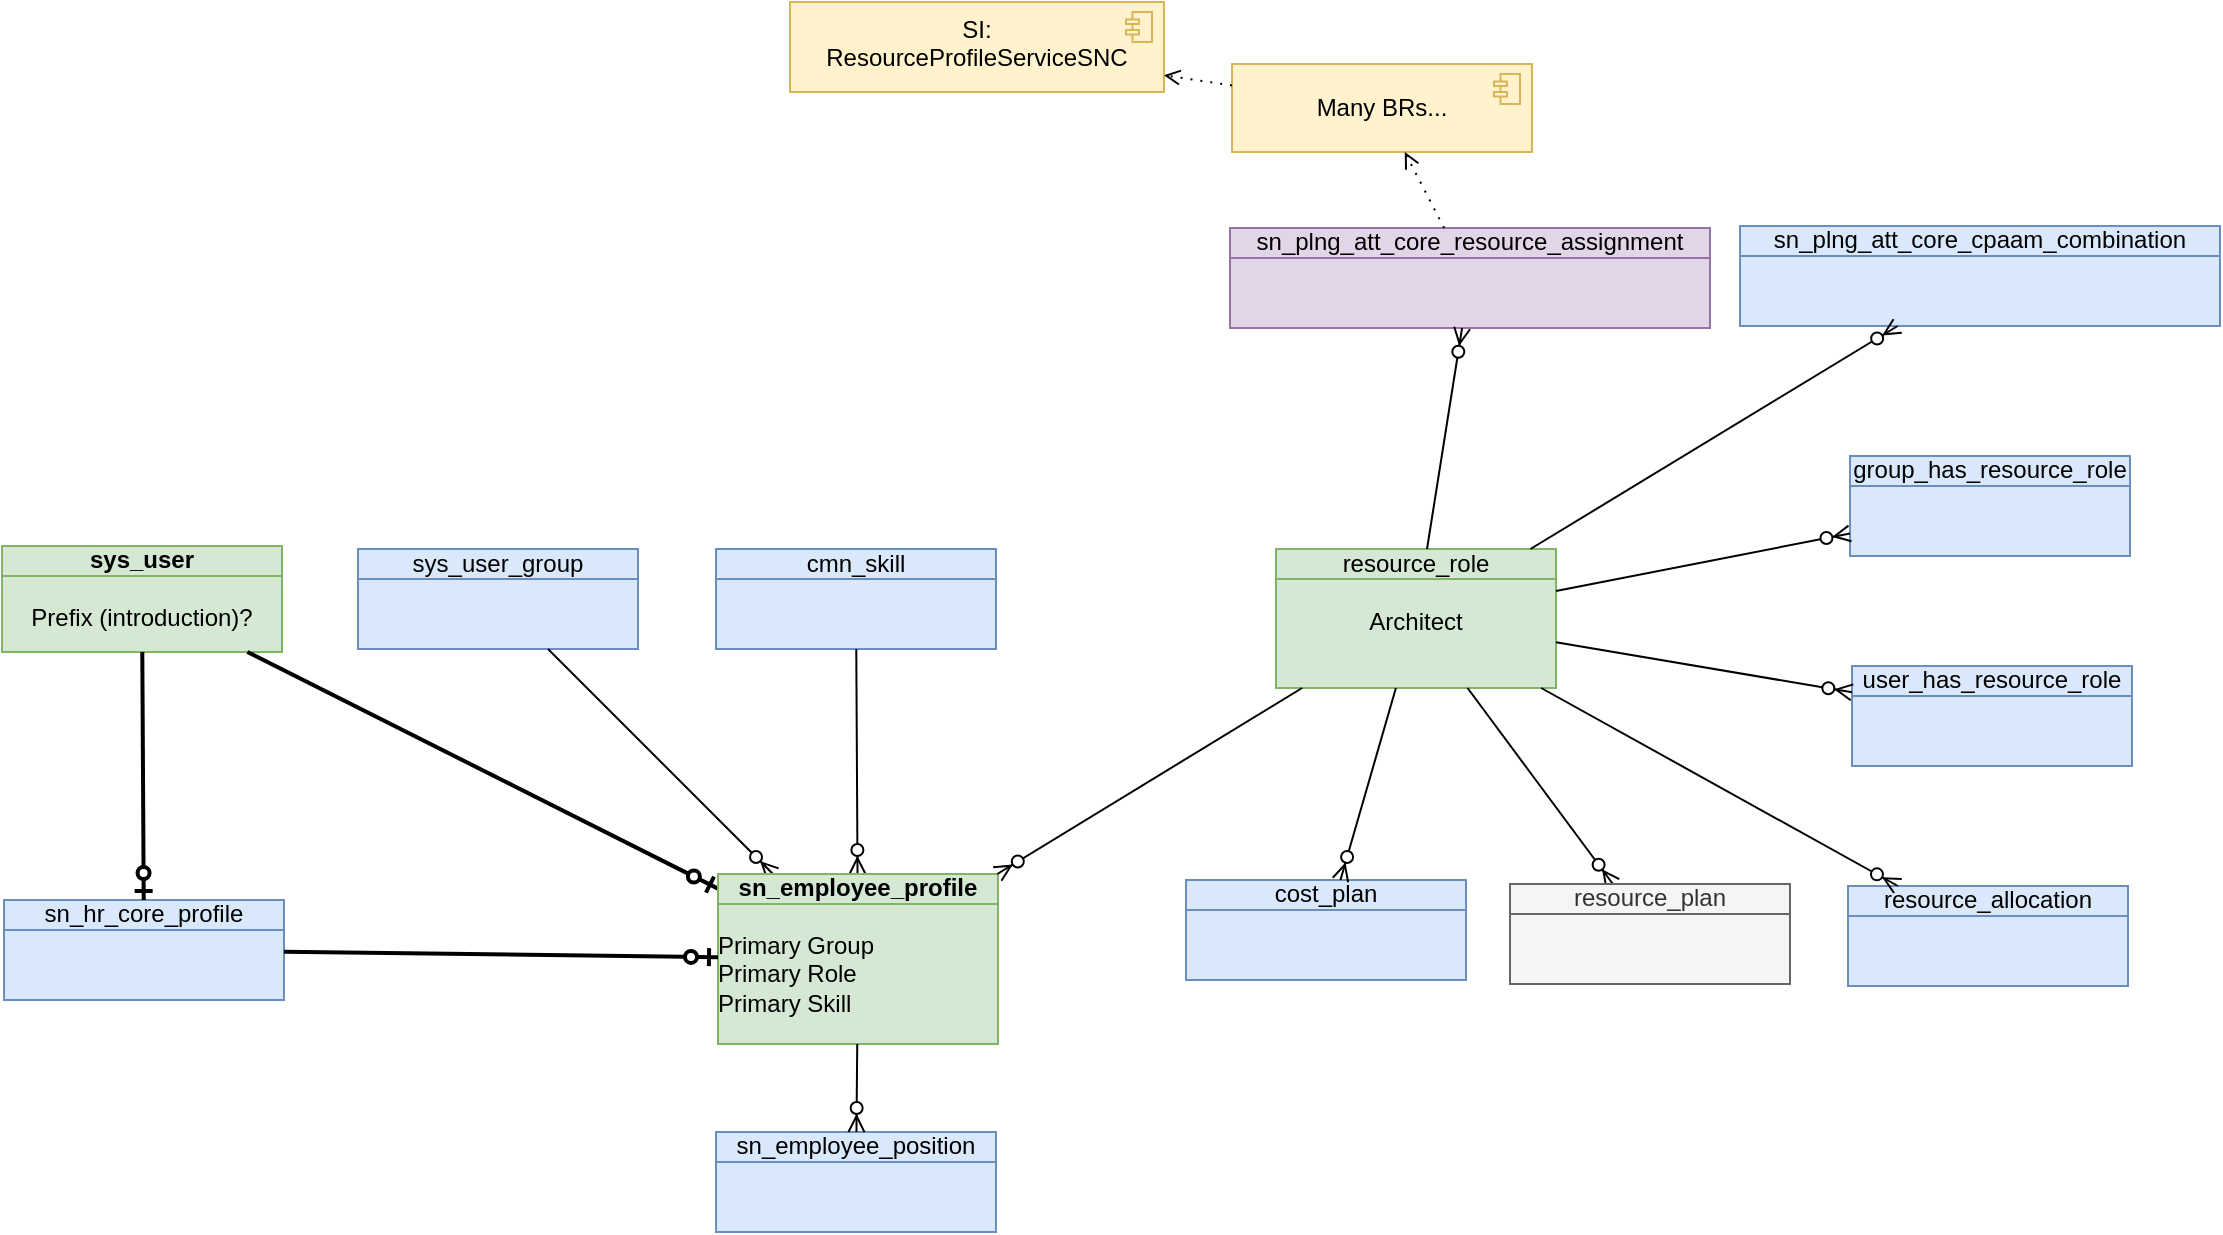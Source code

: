 <mxfile version="27.0.6" pages="10">
  <diagram name="em_profile" id="d97N8e0JE2c1j5f707Qw">
    <mxGraphModel dx="1162" dy="2334" grid="0" gridSize="10" guides="0" tooltips="1" connect="0" arrows="0" fold="1" page="1" pageScale="1" pageWidth="1169" pageHeight="827" math="0" shadow="0">
      <root>
        <mxCell id="4w6Gn6E8KWmjJ692-3vZ-0" />
        <mxCell id="4w6Gn6E8KWmjJ692-3vZ-1" parent="4w6Gn6E8KWmjJ692-3vZ-0" />
        <mxCell id="4w6Gn6E8KWmjJ692-3vZ-5" value="&lt;div&gt;sys_user&lt;/div&gt;&lt;div&gt;&lt;span style=&quot;font-weight: normal;&quot;&gt;&lt;br&gt;&lt;/span&gt;&lt;/div&gt;&lt;div&gt;&lt;span style=&quot;font-weight: normal;&quot;&gt;Prefix (introduction)?&lt;/span&gt;&lt;/div&gt;" style="html=1;outlineConnect=0;whiteSpace=wrap;fillColor=#d5e8d4;shape=mxgraph.archimate3.businessObject;overflow=fill;strokeColor=#82b366;fontStyle=1" parent="4w6Gn6E8KWmjJ692-3vZ-1" vertex="1">
          <mxGeometry x="42" y="-1291" width="140" height="53" as="geometry" />
        </mxCell>
        <mxCell id="4w6Gn6E8KWmjJ692-3vZ-6" value="" style="fontSize=12;html=1;endArrow=ERzeroToOne;endFill=0;rounded=0;fontStyle=1;strokeWidth=2;" parent="4w6Gn6E8KWmjJ692-3vZ-1" source="4w6Gn6E8KWmjJ692-3vZ-5" target="4w6Gn6E8KWmjJ692-3vZ-29" edge="1">
          <mxGeometry width="100" height="100" relative="1" as="geometry">
            <mxPoint x="90" y="-800" as="sourcePoint" />
            <mxPoint x="350" y="-1125.409" as="targetPoint" />
          </mxGeometry>
        </mxCell>
        <mxCell id="4w6Gn6E8KWmjJ692-3vZ-7" value="&lt;div&gt;sys_user_group&lt;/div&gt;" style="html=1;outlineConnect=0;whiteSpace=wrap;fillColor=#dae8fc;shape=mxgraph.archimate3.businessObject;overflow=fill;strokeColor=#6c8ebf;" parent="4w6Gn6E8KWmjJ692-3vZ-1" vertex="1">
          <mxGeometry x="220" y="-1289.5" width="140" height="50" as="geometry" />
        </mxCell>
        <mxCell id="4w6Gn6E8KWmjJ692-3vZ-8" value="cmn_skill" style="html=1;outlineConnect=0;whiteSpace=wrap;fillColor=#dae8fc;shape=mxgraph.archimate3.businessObject;overflow=fill;strokeColor=#6c8ebf;" parent="4w6Gn6E8KWmjJ692-3vZ-1" vertex="1">
          <mxGeometry x="399" y="-1289.5" width="140" height="50" as="geometry" />
        </mxCell>
        <mxCell id="4w6Gn6E8KWmjJ692-3vZ-9" value="" style="fontSize=12;html=1;endArrow=ERzeroToMany;endFill=1;rounded=0;" parent="4w6Gn6E8KWmjJ692-3vZ-1" source="4w6Gn6E8KWmjJ692-3vZ-7" target="4w6Gn6E8KWmjJ692-3vZ-29" edge="1">
          <mxGeometry width="100" height="100" relative="1" as="geometry">
            <mxPoint x="843" y="-894" as="sourcePoint" />
            <mxPoint x="389.306" y="-1127" as="targetPoint" />
          </mxGeometry>
        </mxCell>
        <mxCell id="4w6Gn6E8KWmjJ692-3vZ-10" value="" style="fontSize=12;html=1;endArrow=ERzeroToMany;endFill=1;rounded=0;" parent="4w6Gn6E8KWmjJ692-3vZ-1" source="4w6Gn6E8KWmjJ692-3vZ-8" target="4w6Gn6E8KWmjJ692-3vZ-29" edge="1">
          <mxGeometry width="100" height="100" relative="1" as="geometry">
            <mxPoint x="45" y="-894" as="sourcePoint" />
            <mxPoint x="431.569" y="-1127" as="targetPoint" />
          </mxGeometry>
        </mxCell>
        <mxCell id="4w6Gn6E8KWmjJ692-3vZ-29" value="&lt;div&gt;sn_employee_profile&lt;/div&gt;&lt;div&gt;&lt;br&gt;&lt;/div&gt;&lt;div align=&quot;left&quot;&gt;&lt;span style=&quot;font-weight: normal;&quot;&gt;Primary Group&lt;/span&gt;&lt;/div&gt;&lt;div align=&quot;left&quot;&gt;&lt;span style=&quot;font-weight: normal;&quot;&gt;Primary Role&lt;/span&gt;&lt;/div&gt;&lt;div align=&quot;left&quot;&gt;&lt;span style=&quot;font-weight: normal;&quot;&gt;Primary Skill&lt;/span&gt;&lt;/div&gt;" style="html=1;outlineConnect=0;whiteSpace=wrap;fillColor=#d5e8d4;shape=mxgraph.archimate3.businessObject;overflow=fill;strokeColor=#82b366;fontStyle=1" parent="4w6Gn6E8KWmjJ692-3vZ-1" vertex="1">
          <mxGeometry x="400" y="-1127" width="140" height="85" as="geometry" />
        </mxCell>
        <mxCell id="4w6Gn6E8KWmjJ692-3vZ-30" value="&lt;div&gt;resource_role&lt;/div&gt;&lt;div&gt;&lt;br&gt;&lt;/div&gt;&lt;div&gt;Architect&lt;/div&gt;&lt;div&gt;&lt;br&gt;&lt;/div&gt;" style="html=1;outlineConnect=0;whiteSpace=wrap;fillColor=#d5e8d4;shape=mxgraph.archimate3.businessObject;overflow=fill;strokeColor=#82b366;" parent="4w6Gn6E8KWmjJ692-3vZ-1" vertex="1">
          <mxGeometry x="679" y="-1289.5" width="140" height="69.5" as="geometry" />
        </mxCell>
        <mxCell id="3O07Ml-EWj8RnMGS3ta7-0" value="sn_hr_core_profile" style="html=1;outlineConnect=0;whiteSpace=wrap;fillColor=#dae8fc;shape=mxgraph.archimate3.businessObject;overflow=fill;strokeColor=#6c8ebf;" parent="4w6Gn6E8KWmjJ692-3vZ-1" vertex="1">
          <mxGeometry x="43" y="-1114" width="140" height="50" as="geometry" />
        </mxCell>
        <mxCell id="3O07Ml-EWj8RnMGS3ta7-2" value="" style="fontSize=12;html=1;endArrow=ERzeroToMany;endFill=1;rounded=0;" parent="4w6Gn6E8KWmjJ692-3vZ-1" source="4w6Gn6E8KWmjJ692-3vZ-30" target="4w6Gn6E8KWmjJ692-3vZ-29" edge="1">
          <mxGeometry width="100" height="100" relative="1" as="geometry">
            <mxPoint x="441" y="-1222" as="sourcePoint" />
            <mxPoint x="444" y="-1053" as="targetPoint" />
          </mxGeometry>
        </mxCell>
        <mxCell id="3O07Ml-EWj8RnMGS3ta7-3" value="sn_employee_position" style="html=1;outlineConnect=0;whiteSpace=wrap;fillColor=#dae8fc;shape=mxgraph.archimate3.businessObject;overflow=fill;strokeColor=#6c8ebf;" parent="4w6Gn6E8KWmjJ692-3vZ-1" vertex="1">
          <mxGeometry x="399" y="-998" width="140" height="50" as="geometry" />
        </mxCell>
        <mxCell id="3O07Ml-EWj8RnMGS3ta7-4" value="" style="fontSize=12;html=1;endArrow=ERzeroToMany;endFill=1;rounded=0;" parent="4w6Gn6E8KWmjJ692-3vZ-1" source="4w6Gn6E8KWmjJ692-3vZ-29" target="3O07Ml-EWj8RnMGS3ta7-3" edge="1">
          <mxGeometry width="100" height="100" relative="1" as="geometry">
            <mxPoint x="890" y="-1257" as="sourcePoint" />
            <mxPoint x="519" y="-1087" as="targetPoint" />
          </mxGeometry>
        </mxCell>
        <mxCell id="FMrTJflN7CP8rL19QtVt-0" value="cost_plan" style="html=1;outlineConnect=0;whiteSpace=wrap;fillColor=#dae8fc;shape=mxgraph.archimate3.businessObject;overflow=fill;strokeColor=#6c8ebf;" parent="4w6Gn6E8KWmjJ692-3vZ-1" vertex="1">
          <mxGeometry x="634" y="-1124" width="140" height="50" as="geometry" />
        </mxCell>
        <mxCell id="FMrTJflN7CP8rL19QtVt-1" value="" style="fontSize=12;html=1;endArrow=ERzeroToMany;endFill=1;rounded=0;" parent="4w6Gn6E8KWmjJ692-3vZ-1" source="4w6Gn6E8KWmjJ692-3vZ-30" target="FMrTJflN7CP8rL19QtVt-0" edge="1">
          <mxGeometry width="100" height="100" relative="1" as="geometry">
            <mxPoint x="715" y="-1231" as="sourcePoint" />
            <mxPoint x="473" y="-1093" as="targetPoint" />
          </mxGeometry>
        </mxCell>
        <mxCell id="FMrTJflN7CP8rL19QtVt-2" value="" style="fontSize=12;html=1;endArrow=ERzeroToMany;endFill=1;rounded=0;" parent="4w6Gn6E8KWmjJ692-3vZ-1" source="4w6Gn6E8KWmjJ692-3vZ-30" target="FMrTJflN7CP8rL19QtVt-3" edge="1">
          <mxGeometry width="100" height="100" relative="1" as="geometry">
            <mxPoint x="725" y="-1221" as="sourcePoint" />
            <mxPoint x="483" y="-1083" as="targetPoint" />
          </mxGeometry>
        </mxCell>
        <mxCell id="FMrTJflN7CP8rL19QtVt-3" value="resource_plan" style="html=1;outlineConnect=0;whiteSpace=wrap;fillColor=#f5f5f5;shape=mxgraph.archimate3.businessObject;overflow=fill;strokeColor=#666666;fontColor=#333333;" parent="4w6Gn6E8KWmjJ692-3vZ-1" vertex="1">
          <mxGeometry x="796" y="-1122" width="140" height="50" as="geometry" />
        </mxCell>
        <mxCell id="FMrTJflN7CP8rL19QtVt-4" value="resource_allocation" style="html=1;outlineConnect=0;whiteSpace=wrap;fillColor=#dae8fc;shape=mxgraph.archimate3.businessObject;overflow=fill;strokeColor=#6c8ebf;" parent="4w6Gn6E8KWmjJ692-3vZ-1" vertex="1">
          <mxGeometry x="965" y="-1121" width="140" height="50" as="geometry" />
        </mxCell>
        <mxCell id="FMrTJflN7CP8rL19QtVt-5" value="" style="fontSize=12;html=1;endArrow=ERzeroToMany;endFill=1;rounded=0;" parent="4w6Gn6E8KWmjJ692-3vZ-1" source="4w6Gn6E8KWmjJ692-3vZ-30" target="FMrTJflN7CP8rL19QtVt-4" edge="1">
          <mxGeometry width="100" height="100" relative="1" as="geometry">
            <mxPoint x="793" y="-1231" as="sourcePoint" />
            <mxPoint x="923" y="-1135" as="targetPoint" />
          </mxGeometry>
        </mxCell>
        <mxCell id="FMrTJflN7CP8rL19QtVt-6" value="sn_plng_att_core_resource_assignment" style="html=1;outlineConnect=0;whiteSpace=wrap;fillColor=#e1d5e7;shape=mxgraph.archimate3.businessObject;overflow=fill;strokeColor=#9673a6;" parent="4w6Gn6E8KWmjJ692-3vZ-1" vertex="1">
          <mxGeometry x="656" y="-1450" width="240" height="50" as="geometry" />
        </mxCell>
        <mxCell id="FMrTJflN7CP8rL19QtVt-7" value="user_has_resource_role" style="html=1;outlineConnect=0;whiteSpace=wrap;fillColor=#dae8fc;shape=mxgraph.archimate3.businessObject;overflow=fill;strokeColor=#6c8ebf;" parent="4w6Gn6E8KWmjJ692-3vZ-1" vertex="1">
          <mxGeometry x="967" y="-1231" width="140" height="50" as="geometry" />
        </mxCell>
        <mxCell id="FMrTJflN7CP8rL19QtVt-8" value="group_has_resource_role" style="html=1;outlineConnect=0;whiteSpace=wrap;fillColor=#dae8fc;shape=mxgraph.archimate3.businessObject;overflow=fill;strokeColor=#6c8ebf;" parent="4w6Gn6E8KWmjJ692-3vZ-1" vertex="1">
          <mxGeometry x="966" y="-1336" width="140" height="50" as="geometry" />
        </mxCell>
        <mxCell id="FMrTJflN7CP8rL19QtVt-9" value="sn_plng_att_core_cpaam_combination" style="html=1;outlineConnect=0;whiteSpace=wrap;fillColor=#dae8fc;shape=mxgraph.archimate3.businessObject;overflow=fill;strokeColor=#6c8ebf;" parent="4w6Gn6E8KWmjJ692-3vZ-1" vertex="1">
          <mxGeometry x="911" y="-1451" width="240" height="50" as="geometry" />
        </mxCell>
        <mxCell id="FMrTJflN7CP8rL19QtVt-10" value="" style="fontSize=12;html=1;endArrow=ERzeroToMany;endFill=1;rounded=0;" parent="4w6Gn6E8KWmjJ692-3vZ-1" source="4w6Gn6E8KWmjJ692-3vZ-30" target="FMrTJflN7CP8rL19QtVt-6" edge="1">
          <mxGeometry width="100" height="100" relative="1" as="geometry">
            <mxPoint x="752" y="-1231" as="sourcePoint" />
            <mxPoint x="717" y="-1108" as="targetPoint" />
          </mxGeometry>
        </mxCell>
        <mxCell id="FMrTJflN7CP8rL19QtVt-11" value="" style="fontSize=12;html=1;endArrow=ERzeroToMany;endFill=1;rounded=0;" parent="4w6Gn6E8KWmjJ692-3vZ-1" source="4w6Gn6E8KWmjJ692-3vZ-30" target="FMrTJflN7CP8rL19QtVt-9" edge="1">
          <mxGeometry width="100" height="100" relative="1" as="geometry">
            <mxPoint x="762" y="-1221" as="sourcePoint" />
            <mxPoint x="727" y="-1098" as="targetPoint" />
          </mxGeometry>
        </mxCell>
        <mxCell id="FMrTJflN7CP8rL19QtVt-12" value="" style="fontSize=12;html=1;endArrow=ERzeroToMany;endFill=1;rounded=0;" parent="4w6Gn6E8KWmjJ692-3vZ-1" source="4w6Gn6E8KWmjJ692-3vZ-30" target="FMrTJflN7CP8rL19QtVt-8" edge="1">
          <mxGeometry width="100" height="100" relative="1" as="geometry">
            <mxPoint x="772" y="-1211" as="sourcePoint" />
            <mxPoint x="737" y="-1088" as="targetPoint" />
          </mxGeometry>
        </mxCell>
        <mxCell id="FMrTJflN7CP8rL19QtVt-13" value="" style="fontSize=12;html=1;endArrow=ERzeroToMany;endFill=1;rounded=0;" parent="4w6Gn6E8KWmjJ692-3vZ-1" source="4w6Gn6E8KWmjJ692-3vZ-30" target="FMrTJflN7CP8rL19QtVt-7" edge="1">
          <mxGeometry width="100" height="100" relative="1" as="geometry">
            <mxPoint x="782" y="-1201" as="sourcePoint" />
            <mxPoint x="747" y="-1078" as="targetPoint" />
          </mxGeometry>
        </mxCell>
        <mxCell id="aZJZaJrtVICd7Us81ez5-0" value="Many BRs..." style="html=1;outlineConnect=0;whiteSpace=wrap;fillColor=#fff2cc;shape=mxgraph.archimate3.application;appType=comp;archiType=square;strokeColor=#d6b656;" parent="4w6Gn6E8KWmjJ692-3vZ-1" vertex="1">
          <mxGeometry x="657" y="-1532" width="150" height="44" as="geometry" />
        </mxCell>
        <mxCell id="aZJZaJrtVICd7Us81ez5-1" value="&lt;div&gt;SI: &lt;br&gt;&lt;/div&gt;&lt;div&gt;ResourceProfileServiceSNC&lt;/div&gt;" style="html=1;outlineConnect=0;whiteSpace=wrap;fillColor=#fff2cc;shape=mxgraph.archimate3.application;appType=comp;archiType=square;strokeColor=#d6b656;verticalAlign=top;" parent="4w6Gn6E8KWmjJ692-3vZ-1" vertex="1">
          <mxGeometry x="436" y="-1563" width="187" height="45" as="geometry" />
        </mxCell>
        <mxCell id="aZJZaJrtVICd7Us81ez5-2" value="" style="html=1;endArrow=open;elbow=horizontal;endFill=0;dashed=1;dashPattern=1 4;rounded=0;" parent="4w6Gn6E8KWmjJ692-3vZ-1" source="FMrTJflN7CP8rL19QtVt-6" target="aZJZaJrtVICd7Us81ez5-0" edge="1">
          <mxGeometry width="160" relative="1" as="geometry">
            <mxPoint x="99" y="-1281" as="sourcePoint" />
            <mxPoint x="759" y="-1281" as="targetPoint" />
          </mxGeometry>
        </mxCell>
        <mxCell id="aZJZaJrtVICd7Us81ez5-4" value="" style="html=1;endArrow=open;elbow=horizontal;endFill=0;dashed=1;dashPattern=1 4;rounded=0;" parent="4w6Gn6E8KWmjJ692-3vZ-1" source="aZJZaJrtVICd7Us81ez5-0" target="aZJZaJrtVICd7Us81ez5-1" edge="1">
          <mxGeometry width="160" relative="1" as="geometry">
            <mxPoint x="752" y="-1442" as="sourcePoint" />
            <mxPoint x="721" y="-1499" as="targetPoint" />
          </mxGeometry>
        </mxCell>
        <mxCell id="tl7FQSPQaYUgaidSYFVs-0" value="" style="fontSize=12;html=1;endArrow=ERzeroToOne;endFill=0;rounded=0;fontStyle=1;strokeWidth=2;" edge="1" parent="4w6Gn6E8KWmjJ692-3vZ-1" source="3O07Ml-EWj8RnMGS3ta7-0" target="4w6Gn6E8KWmjJ692-3vZ-29">
          <mxGeometry width="100" height="100" relative="1" as="geometry">
            <mxPoint x="115" y="-1079" as="sourcePoint" />
            <mxPoint x="350" y="-961" as="targetPoint" />
          </mxGeometry>
        </mxCell>
        <mxCell id="tl7FQSPQaYUgaidSYFVs-1" value="" style="fontSize=12;html=1;endArrow=ERzeroToOne;endFill=0;rounded=0;fontStyle=1;strokeWidth=2;" edge="1" parent="4w6Gn6E8KWmjJ692-3vZ-1" source="4w6Gn6E8KWmjJ692-3vZ-5" target="3O07Ml-EWj8RnMGS3ta7-0">
          <mxGeometry width="100" height="100" relative="1" as="geometry">
            <mxPoint x="239" y="-1025" as="sourcePoint" />
            <mxPoint x="474" y="-907" as="targetPoint" />
          </mxGeometry>
        </mxCell>
      </root>
    </mxGraphModel>
  </diagram>
  <diagram name="em_profileRole" id="RzxIpp79xHfFtM9XAscf">
    <mxGraphModel dx="1633" dy="2829" grid="0" gridSize="10" guides="0" tooltips="1" connect="0" arrows="0" fold="1" page="1" pageScale="1" pageWidth="1169" pageHeight="827" math="0" shadow="0">
      <root>
        <mxCell id="SbWF1hg-dNkkT5S3fjCL-0" />
        <mxCell id="SbWF1hg-dNkkT5S3fjCL-1" parent="SbWF1hg-dNkkT5S3fjCL-0" />
        <mxCell id="SbWF1hg-dNkkT5S3fjCL-2" value="&lt;div&gt;sys_user&lt;/div&gt;&lt;div&gt;&lt;span style=&quot;font-weight: normal;&quot;&gt;&lt;br&gt;&lt;/span&gt;&lt;/div&gt;&lt;div&gt;&lt;span style=&quot;font-weight: normal;&quot;&gt;Prefix (introduction)?&lt;/span&gt;&lt;/div&gt;" style="html=1;outlineConnect=0;whiteSpace=wrap;fillColor=#d5e8d4;shape=mxgraph.archimate3.businessObject;overflow=fill;strokeColor=#82b366;fontStyle=1" parent="SbWF1hg-dNkkT5S3fjCL-1" vertex="1">
          <mxGeometry x="189" y="-1290" width="140" height="53" as="geometry" />
        </mxCell>
        <mxCell id="SbWF1hg-dNkkT5S3fjCL-3" value="" style="fontSize=12;html=1;endArrow=ERzeroToOne;endFill=0;rounded=0;fontStyle=1;strokeWidth=2;" parent="SbWF1hg-dNkkT5S3fjCL-1" source="SbWF1hg-dNkkT5S3fjCL-2" target="SbWF1hg-dNkkT5S3fjCL-8" edge="1">
          <mxGeometry width="100" height="100" relative="1" as="geometry">
            <mxPoint x="90" y="-800" as="sourcePoint" />
            <mxPoint x="350" y="-1125.409" as="targetPoint" />
          </mxGeometry>
        </mxCell>
        <mxCell id="SbWF1hg-dNkkT5S3fjCL-4" value="&lt;div&gt;sys_user_group&lt;/div&gt;" style="html=1;outlineConnect=0;whiteSpace=wrap;fillColor=#dae8fc;shape=mxgraph.archimate3.businessObject;overflow=fill;strokeColor=#6c8ebf;" parent="SbWF1hg-dNkkT5S3fjCL-1" vertex="1">
          <mxGeometry x="352" y="-1289" width="140" height="50" as="geometry" />
        </mxCell>
        <mxCell id="SbWF1hg-dNkkT5S3fjCL-5" value="cmn_skill" style="html=1;outlineConnect=0;whiteSpace=wrap;fillColor=#dae8fc;shape=mxgraph.archimate3.businessObject;overflow=fill;strokeColor=#6c8ebf;" parent="SbWF1hg-dNkkT5S3fjCL-1" vertex="1">
          <mxGeometry x="513" y="-1288" width="140" height="50" as="geometry" />
        </mxCell>
        <mxCell id="SbWF1hg-dNkkT5S3fjCL-6" value="" style="fontSize=12;html=1;endArrow=ERzeroToMany;endFill=1;rounded=0;" parent="SbWF1hg-dNkkT5S3fjCL-1" source="SbWF1hg-dNkkT5S3fjCL-4" target="SbWF1hg-dNkkT5S3fjCL-8" edge="1">
          <mxGeometry width="100" height="100" relative="1" as="geometry">
            <mxPoint x="843" y="-894" as="sourcePoint" />
            <mxPoint x="389.306" y="-1127" as="targetPoint" />
          </mxGeometry>
        </mxCell>
        <mxCell id="SbWF1hg-dNkkT5S3fjCL-7" value="" style="fontSize=12;html=1;endArrow=ERzeroToMany;endFill=1;rounded=0;" parent="SbWF1hg-dNkkT5S3fjCL-1" source="SbWF1hg-dNkkT5S3fjCL-5" target="SbWF1hg-dNkkT5S3fjCL-8" edge="1">
          <mxGeometry width="100" height="100" relative="1" as="geometry">
            <mxPoint x="45" y="-894" as="sourcePoint" />
            <mxPoint x="431.569" y="-1127" as="targetPoint" />
          </mxGeometry>
        </mxCell>
        <mxCell id="SbWF1hg-dNkkT5S3fjCL-8" value="&lt;div&gt;sn_employee_profile&lt;/div&gt;&lt;div&gt;&lt;br&gt;&lt;/div&gt;&lt;div align=&quot;left&quot;&gt;&lt;span style=&quot;font-weight: normal;&quot;&gt;Primary Group&lt;/span&gt;&lt;/div&gt;&lt;div align=&quot;left&quot;&gt;&lt;span style=&quot;font-weight: normal;&quot;&gt;Primary Role&lt;/span&gt;&lt;/div&gt;&lt;div align=&quot;left&quot;&gt;&lt;span style=&quot;font-weight: normal;&quot;&gt;Primary Skill&lt;/span&gt;&lt;/div&gt;" style="html=1;outlineConnect=0;whiteSpace=wrap;fillColor=#d5e8d4;shape=mxgraph.archimate3.businessObject;overflow=fill;strokeColor=#82b366;fontStyle=1" parent="SbWF1hg-dNkkT5S3fjCL-1" vertex="1">
          <mxGeometry x="400" y="-1127" width="140" height="85" as="geometry" />
        </mxCell>
        <mxCell id="SbWF1hg-dNkkT5S3fjCL-9" value="&lt;div&gt;resource_role&lt;/div&gt;&lt;div&gt;&lt;br&gt;&lt;/div&gt;&lt;div&gt;Architect&lt;/div&gt;&lt;div&gt;&lt;br&gt;&lt;/div&gt;" style="html=1;outlineConnect=0;whiteSpace=wrap;fillColor=#d5e8d4;shape=mxgraph.archimate3.businessObject;overflow=fill;strokeColor=#82b366;" parent="SbWF1hg-dNkkT5S3fjCL-1" vertex="1">
          <mxGeometry x="679" y="-1289.5" width="140" height="50.5" as="geometry" />
        </mxCell>
        <mxCell id="SbWF1hg-dNkkT5S3fjCL-10" value="sn_hr_core_profile" style="html=1;outlineConnect=0;whiteSpace=wrap;fillColor=#dae8fc;shape=mxgraph.archimate3.businessObject;overflow=fill;strokeColor=#6c8ebf;" parent="SbWF1hg-dNkkT5S3fjCL-1" vertex="1">
          <mxGeometry x="194" y="-1156" width="140" height="50" as="geometry" />
        </mxCell>
        <mxCell id="SbWF1hg-dNkkT5S3fjCL-11" value="" style="fontSize=12;html=1;endArrow=ERzeroToOne;endFill=0;rounded=0;" parent="SbWF1hg-dNkkT5S3fjCL-1" source="SbWF1hg-dNkkT5S3fjCL-10" target="SbWF1hg-dNkkT5S3fjCL-8" edge="1">
          <mxGeometry width="100" height="100" relative="1" as="geometry">
            <mxPoint x="329" y="-1232" as="sourcePoint" />
            <mxPoint x="350" y="-1100.924" as="targetPoint" />
          </mxGeometry>
        </mxCell>
        <mxCell id="SbWF1hg-dNkkT5S3fjCL-12" value="" style="fontSize=12;html=1;endArrow=ERzeroToMany;endFill=1;rounded=0;" parent="SbWF1hg-dNkkT5S3fjCL-1" source="SbWF1hg-dNkkT5S3fjCL-9" target="SbWF1hg-dNkkT5S3fjCL-8" edge="1">
          <mxGeometry width="100" height="100" relative="1" as="geometry">
            <mxPoint x="441" y="-1222" as="sourcePoint" />
            <mxPoint x="444" y="-1053" as="targetPoint" />
          </mxGeometry>
        </mxCell>
        <mxCell id="SbWF1hg-dNkkT5S3fjCL-13" value="sn_employee_position" style="html=1;outlineConnect=0;whiteSpace=wrap;fillColor=#dae8fc;shape=mxgraph.archimate3.businessObject;overflow=fill;strokeColor=#6c8ebf;" parent="SbWF1hg-dNkkT5S3fjCL-1" vertex="1">
          <mxGeometry x="399" y="-998" width="140" height="50" as="geometry" />
        </mxCell>
        <mxCell id="SbWF1hg-dNkkT5S3fjCL-14" value="" style="fontSize=12;html=1;endArrow=ERzeroToMany;endFill=1;rounded=0;" parent="SbWF1hg-dNkkT5S3fjCL-1" source="SbWF1hg-dNkkT5S3fjCL-8" target="SbWF1hg-dNkkT5S3fjCL-13" edge="1">
          <mxGeometry width="100" height="100" relative="1" as="geometry">
            <mxPoint x="890" y="-1257" as="sourcePoint" />
            <mxPoint x="519" y="-1087" as="targetPoint" />
          </mxGeometry>
        </mxCell>
        <mxCell id="SbWF1hg-dNkkT5S3fjCL-15" value="cost_plan" style="html=1;outlineConnect=0;whiteSpace=wrap;fillColor=#dae8fc;shape=mxgraph.archimate3.businessObject;overflow=fill;strokeColor=#6c8ebf;" parent="SbWF1hg-dNkkT5S3fjCL-1" vertex="1">
          <mxGeometry x="634" y="-1124" width="140" height="50" as="geometry" />
        </mxCell>
        <mxCell id="SbWF1hg-dNkkT5S3fjCL-16" value="" style="fontSize=12;html=1;endArrow=ERzeroToMany;endFill=1;rounded=0;" parent="SbWF1hg-dNkkT5S3fjCL-1" source="SbWF1hg-dNkkT5S3fjCL-9" target="SbWF1hg-dNkkT5S3fjCL-15" edge="1">
          <mxGeometry width="100" height="100" relative="1" as="geometry">
            <mxPoint x="715" y="-1231" as="sourcePoint" />
            <mxPoint x="473" y="-1093" as="targetPoint" />
          </mxGeometry>
        </mxCell>
        <mxCell id="SbWF1hg-dNkkT5S3fjCL-17" value="" style="fontSize=12;html=1;endArrow=ERzeroToMany;endFill=1;rounded=0;" parent="SbWF1hg-dNkkT5S3fjCL-1" source="SbWF1hg-dNkkT5S3fjCL-9" target="SbWF1hg-dNkkT5S3fjCL-18" edge="1">
          <mxGeometry width="100" height="100" relative="1" as="geometry">
            <mxPoint x="725" y="-1221" as="sourcePoint" />
            <mxPoint x="483" y="-1083" as="targetPoint" />
          </mxGeometry>
        </mxCell>
        <mxCell id="SbWF1hg-dNkkT5S3fjCL-18" value="resource_plan" style="html=1;outlineConnect=0;whiteSpace=wrap;fillColor=#dae8fc;shape=mxgraph.archimate3.businessObject;overflow=fill;strokeColor=#6c8ebf;" parent="SbWF1hg-dNkkT5S3fjCL-1" vertex="1">
          <mxGeometry x="796" y="-1122" width="140" height="50" as="geometry" />
        </mxCell>
        <mxCell id="SbWF1hg-dNkkT5S3fjCL-19" value="resource_allocation" style="html=1;outlineConnect=0;whiteSpace=wrap;fillColor=#dae8fc;shape=mxgraph.archimate3.businessObject;overflow=fill;strokeColor=#6c8ebf;" parent="SbWF1hg-dNkkT5S3fjCL-1" vertex="1">
          <mxGeometry x="965" y="-1121" width="140" height="50" as="geometry" />
        </mxCell>
        <mxCell id="SbWF1hg-dNkkT5S3fjCL-20" value="" style="fontSize=12;html=1;endArrow=ERzeroToMany;endFill=1;rounded=0;" parent="SbWF1hg-dNkkT5S3fjCL-1" source="SbWF1hg-dNkkT5S3fjCL-9" target="SbWF1hg-dNkkT5S3fjCL-19" edge="1">
          <mxGeometry width="100" height="100" relative="1" as="geometry">
            <mxPoint x="793" y="-1231" as="sourcePoint" />
            <mxPoint x="923" y="-1135" as="targetPoint" />
          </mxGeometry>
        </mxCell>
        <mxCell id="SbWF1hg-dNkkT5S3fjCL-21" value="sn_plng_att_core_resource_assignment" style="html=1;outlineConnect=0;whiteSpace=wrap;fillColor=#dae8fc;shape=mxgraph.archimate3.businessObject;overflow=fill;strokeColor=#6c8ebf;" parent="SbWF1hg-dNkkT5S3fjCL-1" vertex="1">
          <mxGeometry x="656" y="-1450" width="240" height="50" as="geometry" />
        </mxCell>
        <mxCell id="SbWF1hg-dNkkT5S3fjCL-22" value="user_has_resource_role" style="html=1;outlineConnect=0;whiteSpace=wrap;fillColor=#dae8fc;shape=mxgraph.archimate3.businessObject;overflow=fill;strokeColor=#6c8ebf;" parent="SbWF1hg-dNkkT5S3fjCL-1" vertex="1">
          <mxGeometry x="967" y="-1231" width="140" height="50" as="geometry" />
        </mxCell>
        <mxCell id="SbWF1hg-dNkkT5S3fjCL-23" value="group_has_resource_role" style="html=1;outlineConnect=0;whiteSpace=wrap;fillColor=#dae8fc;shape=mxgraph.archimate3.businessObject;overflow=fill;strokeColor=#6c8ebf;" parent="SbWF1hg-dNkkT5S3fjCL-1" vertex="1">
          <mxGeometry x="966" y="-1336" width="140" height="50" as="geometry" />
        </mxCell>
        <mxCell id="SbWF1hg-dNkkT5S3fjCL-24" value="sn_plng_att_core_cpaam_combination" style="html=1;outlineConnect=0;whiteSpace=wrap;fillColor=#dae8fc;shape=mxgraph.archimate3.businessObject;overflow=fill;strokeColor=#6c8ebf;" parent="SbWF1hg-dNkkT5S3fjCL-1" vertex="1">
          <mxGeometry x="911" y="-1451" width="240" height="50" as="geometry" />
        </mxCell>
        <mxCell id="SbWF1hg-dNkkT5S3fjCL-25" value="" style="fontSize=12;html=1;endArrow=ERzeroToMany;endFill=1;rounded=0;" parent="SbWF1hg-dNkkT5S3fjCL-1" source="SbWF1hg-dNkkT5S3fjCL-9" target="SbWF1hg-dNkkT5S3fjCL-21" edge="1">
          <mxGeometry width="100" height="100" relative="1" as="geometry">
            <mxPoint x="752" y="-1231" as="sourcePoint" />
            <mxPoint x="717" y="-1108" as="targetPoint" />
          </mxGeometry>
        </mxCell>
        <mxCell id="SbWF1hg-dNkkT5S3fjCL-26" value="" style="fontSize=12;html=1;endArrow=ERzeroToMany;endFill=1;rounded=0;" parent="SbWF1hg-dNkkT5S3fjCL-1" source="SbWF1hg-dNkkT5S3fjCL-9" target="SbWF1hg-dNkkT5S3fjCL-24" edge="1">
          <mxGeometry width="100" height="100" relative="1" as="geometry">
            <mxPoint x="762" y="-1221" as="sourcePoint" />
            <mxPoint x="727" y="-1098" as="targetPoint" />
          </mxGeometry>
        </mxCell>
        <mxCell id="SbWF1hg-dNkkT5S3fjCL-27" value="" style="fontSize=12;html=1;endArrow=ERzeroToMany;endFill=1;rounded=0;" parent="SbWF1hg-dNkkT5S3fjCL-1" source="SbWF1hg-dNkkT5S3fjCL-9" target="SbWF1hg-dNkkT5S3fjCL-23" edge="1">
          <mxGeometry width="100" height="100" relative="1" as="geometry">
            <mxPoint x="772" y="-1211" as="sourcePoint" />
            <mxPoint x="737" y="-1088" as="targetPoint" />
          </mxGeometry>
        </mxCell>
        <mxCell id="SbWF1hg-dNkkT5S3fjCL-28" value="" style="fontSize=12;html=1;endArrow=ERzeroToMany;endFill=1;rounded=0;" parent="SbWF1hg-dNkkT5S3fjCL-1" source="SbWF1hg-dNkkT5S3fjCL-9" target="SbWF1hg-dNkkT5S3fjCL-22" edge="1">
          <mxGeometry width="100" height="100" relative="1" as="geometry">
            <mxPoint x="782" y="-1201" as="sourcePoint" />
            <mxPoint x="747" y="-1078" as="targetPoint" />
          </mxGeometry>
        </mxCell>
        <mxCell id="SbWF1hg-dNkkT5S3fjCL-31" value="Many BRs..." style="html=1;outlineConnect=0;whiteSpace=wrap;fillColor=#fff2cc;shape=mxgraph.archimate3.application;appType=comp;archiType=square;strokeColor=#d6b656;" parent="SbWF1hg-dNkkT5S3fjCL-1" vertex="1">
          <mxGeometry x="679" y="-1556" width="150" height="44" as="geometry" />
        </mxCell>
        <mxCell id="SbWF1hg-dNkkT5S3fjCL-32" value="&lt;div&gt;SI: &lt;br&gt;&lt;/div&gt;&lt;div&gt;ResourceProfileServiceSNC&lt;/div&gt;" style="html=1;outlineConnect=0;whiteSpace=wrap;fillColor=#fff2cc;shape=mxgraph.archimate3.application;appType=comp;archiType=square;strokeColor=#d6b656;verticalAlign=top;" parent="SbWF1hg-dNkkT5S3fjCL-1" vertex="1">
          <mxGeometry x="876" y="-1558" width="187" height="45" as="geometry" />
        </mxCell>
        <mxCell id="SbWF1hg-dNkkT5S3fjCL-33" value="" style="html=1;endArrow=open;elbow=horizontal;endFill=0;dashed=1;dashPattern=1 4;rounded=0;" parent="SbWF1hg-dNkkT5S3fjCL-1" source="SbWF1hg-dNkkT5S3fjCL-21" target="SbWF1hg-dNkkT5S3fjCL-31" edge="1">
          <mxGeometry width="160" relative="1" as="geometry">
            <mxPoint x="99" y="-1281" as="sourcePoint" />
            <mxPoint x="759" y="-1281" as="targetPoint" />
          </mxGeometry>
        </mxCell>
        <mxCell id="SbWF1hg-dNkkT5S3fjCL-34" value="" style="html=1;endArrow=open;elbow=horizontal;endFill=0;dashed=1;dashPattern=1 4;rounded=0;" parent="SbWF1hg-dNkkT5S3fjCL-1" source="SbWF1hg-dNkkT5S3fjCL-31" target="SbWF1hg-dNkkT5S3fjCL-32" edge="1">
          <mxGeometry width="160" relative="1" as="geometry">
            <mxPoint x="752" y="-1442" as="sourcePoint" />
            <mxPoint x="721" y="-1499" as="targetPoint" />
          </mxGeometry>
        </mxCell>
        <mxCell id="SbWF1hg-dNkkT5S3fjCL-35" value="sn_hr_core_position" style="html=1;outlineConnect=0;whiteSpace=wrap;fillColor=#dae8fc;shape=mxgraph.archimate3.businessObject;overflow=fill;strokeColor=#6c8ebf;" parent="SbWF1hg-dNkkT5S3fjCL-1" vertex="1">
          <mxGeometry x="28" y="-1289" width="140" height="53" as="geometry" />
        </mxCell>
        <mxCell id="0gbQYy17XMo2H6Kfk2Ph-0" value="" style="fontSize=12;html=1;endArrow=ERzeroToMany;endFill=1;rounded=0;" parent="SbWF1hg-dNkkT5S3fjCL-1" source="SbWF1hg-dNkkT5S3fjCL-35" target="SbWF1hg-dNkkT5S3fjCL-10" edge="1">
          <mxGeometry width="100" height="100" relative="1" as="geometry">
            <mxPoint x="338" y="-1122" as="sourcePoint" />
            <mxPoint x="410" y="-1098" as="targetPoint" />
          </mxGeometry>
        </mxCell>
        <mxCell id="ZpsLKFe5uG-XMK74NbSN-0" value="" style="fontSize=12;html=1;endArrow=ERzeroToOne;endFill=0;rounded=0;" edge="1" parent="SbWF1hg-dNkkT5S3fjCL-1" source="SbWF1hg-dNkkT5S3fjCL-2" target="SbWF1hg-dNkkT5S3fjCL-10">
          <mxGeometry width="100" height="100" relative="1" as="geometry">
            <mxPoint x="351" y="-1113" as="sourcePoint" />
            <mxPoint x="421" y="-1098" as="targetPoint" />
          </mxGeometry>
        </mxCell>
      </root>
    </mxGraphModel>
  </diagram>
  <diagram name="em_profileRoleCurrent" id="wTCceTAPi2_7aSz2sP5O">
    <mxGraphModel dx="931" dy="2329" grid="0" gridSize="10" guides="0" tooltips="1" connect="0" arrows="0" fold="1" page="1" pageScale="1" pageWidth="1169" pageHeight="827" math="0" shadow="0">
      <root>
        <mxCell id="qNN9rRPmm5WqjGLqKxpn-0" />
        <mxCell id="qNN9rRPmm5WqjGLqKxpn-1" parent="qNN9rRPmm5WqjGLqKxpn-0" />
        <mxCell id="72L05empc4aRnqFrBmJ_-10" value="&lt;div&gt;&lt;span style=&quot;font-weight: normal;&quot;&gt;sys_user&lt;/span&gt;&lt;/div&gt;&lt;div&gt;&lt;span style=&quot;font-weight: normal;&quot;&gt;&lt;br&gt;&lt;/span&gt;&lt;/div&gt;&lt;div&gt;Title (from Position)&lt;/div&gt;" style="html=1;outlineConnect=0;whiteSpace=wrap;fillColor=#dae8fc;shape=mxgraph.archimate3.businessObject;overflow=fill;strokeColor=#6c8ebf;fontStyle=1" vertex="1" parent="qNN9rRPmm5WqjGLqKxpn-1">
          <mxGeometry x="321" y="-1146" width="140" height="53" as="geometry" />
        </mxCell>
        <mxCell id="72L05empc4aRnqFrBmJ_-11" value="" style="fontSize=12;html=1;endArrow=none;endFill=0;rounded=0;fontStyle=1;strokeWidth=2;startFill=0;" edge="1" parent="qNN9rRPmm5WqjGLqKxpn-1" source="72L05empc4aRnqFrBmJ_-10" target="72L05empc4aRnqFrBmJ_-12">
          <mxGeometry width="100" height="100" relative="1" as="geometry">
            <mxPoint x="100" y="-790" as="sourcePoint" />
            <mxPoint x="360" y="-1115.409" as="targetPoint" />
          </mxGeometry>
        </mxCell>
        <mxCell id="72L05empc4aRnqFrBmJ_-12" value="&lt;div&gt;&lt;span style=&quot;font-weight: normal;&quot;&gt;sn_employee_profile&lt;/span&gt;&lt;/div&gt;&lt;div&gt;&lt;br&gt;&lt;/div&gt;&lt;div align=&quot;left&quot;&gt;&lt;span style=&quot;font-weight: normal;&quot;&gt;Primary Group&lt;/span&gt;&lt;/div&gt;&lt;div align=&quot;left&quot;&gt;&lt;span style=&quot;font-weight: normal;&quot;&gt;Primary Role&lt;/span&gt;&lt;/div&gt;&lt;div align=&quot;left&quot;&gt;&lt;span style=&quot;font-weight: normal;&quot;&gt;Primary Skill&lt;/span&gt;&lt;/div&gt;" style="html=1;outlineConnect=0;whiteSpace=wrap;fillColor=#dae8fc;shape=mxgraph.archimate3.businessObject;overflow=fill;strokeColor=#6c8ebf;fontStyle=1" vertex="1" parent="qNN9rRPmm5WqjGLqKxpn-1">
          <mxGeometry x="526" y="-1235" width="140" height="85" as="geometry" />
        </mxCell>
        <mxCell id="72L05empc4aRnqFrBmJ_-13" value="&lt;div&gt;sn_hr_core_profile&lt;/div&gt;&lt;div&gt;&lt;br&gt;&lt;/div&gt;&lt;div&gt;Position&lt;/div&gt;" style="html=1;outlineConnect=0;whiteSpace=wrap;fillColor=#dae8fc;shape=mxgraph.archimate3.businessObject;overflow=fill;strokeColor=#6c8ebf;" vertex="1" parent="qNN9rRPmm5WqjGLqKxpn-1">
          <mxGeometry x="321" y="-1235" width="140" height="50" as="geometry" />
        </mxCell>
        <mxCell id="72L05empc4aRnqFrBmJ_-14" value="sn_hr_core_position" style="html=1;outlineConnect=0;whiteSpace=wrap;fillColor=#dae8fc;shape=mxgraph.archimate3.businessObject;overflow=fill;strokeColor=#6c8ebf;" vertex="1" parent="qNN9rRPmm5WqjGLqKxpn-1">
          <mxGeometry x="321" y="-1325" width="140" height="53" as="geometry" />
        </mxCell>
        <mxCell id="72L05empc4aRnqFrBmJ_-15" value="position" style="fontSize=12;html=1;endArrow=ERzeroToMany;endFill=1;rounded=0;" edge="1" parent="qNN9rRPmm5WqjGLqKxpn-1" source="72L05empc4aRnqFrBmJ_-14" target="72L05empc4aRnqFrBmJ_-13">
          <mxGeometry width="100" height="100" relative="1" as="geometry">
            <mxPoint x="348" y="-1112" as="sourcePoint" />
            <mxPoint x="420" y="-1088" as="targetPoint" />
          </mxGeometry>
        </mxCell>
        <mxCell id="72L05empc4aRnqFrBmJ_-16" value="" style="fontSize=12;html=1;endArrow=none;endFill=0;rounded=0;fontStyle=1;strokeWidth=2;startFill=0;" edge="1" parent="qNN9rRPmm5WqjGLqKxpn-1" source="72L05empc4aRnqFrBmJ_-13" target="72L05empc4aRnqFrBmJ_-12">
          <mxGeometry width="100" height="100" relative="1" as="geometry">
            <mxPoint x="578" y="-1175" as="sourcePoint" />
            <mxPoint x="524" y="-1107" as="targetPoint" />
          </mxGeometry>
        </mxCell>
        <mxCell id="72L05empc4aRnqFrBmJ_-17" value="" style="fontSize=12;html=1;endArrow=none;endFill=0;rounded=0;fontStyle=1;strokeWidth=2;startFill=0;" edge="1" parent="qNN9rRPmm5WqjGLqKxpn-1" source="72L05empc4aRnqFrBmJ_-13" target="72L05empc4aRnqFrBmJ_-10">
          <mxGeometry width="100" height="100" relative="1" as="geometry">
            <mxPoint x="578" y="-1175" as="sourcePoint" />
            <mxPoint x="524" y="-1107" as="targetPoint" />
          </mxGeometry>
        </mxCell>
      </root>
    </mxGraphModel>
  </diagram>
  <diagram name="em_profileRoleTarget1" id="JE5w7NOLUh_50pmOfHMu">
    <mxGraphModel dx="1502" dy="2829" grid="0" gridSize="10" guides="0" tooltips="1" connect="0" arrows="0" fold="1" page="1" pageScale="1" pageWidth="1169" pageHeight="827" math="0" shadow="0">
      <root>
        <mxCell id="uyFmxuZ9qAPIPB0Wa7A7-0" />
        <mxCell id="uyFmxuZ9qAPIPB0Wa7A7-1" parent="uyFmxuZ9qAPIPB0Wa7A7-0" />
        <mxCell id="uyFmxuZ9qAPIPB0Wa7A7-2" value="&lt;div&gt;&lt;span style=&quot;font-weight: normal;&quot;&gt;sys_user&lt;/span&gt;&lt;/div&gt;&lt;div&gt;&lt;span style=&quot;font-weight: normal;&quot;&gt;&lt;br&gt;&lt;/span&gt;&lt;/div&gt;&lt;div&gt;&lt;br&gt;&lt;/div&gt;" style="html=1;outlineConnect=0;whiteSpace=wrap;fillColor=#dae8fc;shape=mxgraph.archimate3.businessObject;overflow=fill;strokeColor=#6c8ebf;fontStyle=1" parent="uyFmxuZ9qAPIPB0Wa7A7-1" vertex="1">
          <mxGeometry x="311" y="-1156" width="140" height="53" as="geometry" />
        </mxCell>
        <mxCell id="uyFmxuZ9qAPIPB0Wa7A7-3" value="" style="fontSize=12;html=1;endArrow=none;endFill=0;rounded=0;fontStyle=1;strokeWidth=2;startFill=0;" parent="uyFmxuZ9qAPIPB0Wa7A7-1" source="uyFmxuZ9qAPIPB0Wa7A7-2" target="uyFmxuZ9qAPIPB0Wa7A7-4" edge="1">
          <mxGeometry width="100" height="100" relative="1" as="geometry">
            <mxPoint x="90" y="-800" as="sourcePoint" />
            <mxPoint x="350" y="-1125.409" as="targetPoint" />
          </mxGeometry>
        </mxCell>
        <mxCell id="uyFmxuZ9qAPIPB0Wa7A7-4" value="&lt;div&gt;&lt;span style=&quot;font-weight: normal;&quot;&gt;sn_employee_profile&lt;/span&gt;&lt;/div&gt;&lt;div&gt;&lt;br&gt;&lt;/div&gt;&lt;div align=&quot;left&quot;&gt;&lt;span style=&quot;font-weight: normal;&quot;&gt;Primary Group&lt;/span&gt;&lt;/div&gt;&lt;div align=&quot;left&quot;&gt;&lt;span style=&quot;font-weight: normal;&quot;&gt;Primary Role&lt;/span&gt;&lt;/div&gt;&lt;div align=&quot;left&quot;&gt;&lt;span style=&quot;font-weight: normal;&quot;&gt;Primary Skill&lt;/span&gt;&lt;/div&gt;" style="html=1;outlineConnect=0;whiteSpace=wrap;fillColor=#dae8fc;shape=mxgraph.archimate3.businessObject;overflow=fill;strokeColor=#6c8ebf;fontStyle=1" parent="uyFmxuZ9qAPIPB0Wa7A7-1" vertex="1">
          <mxGeometry x="516" y="-1245" width="140" height="85" as="geometry" />
        </mxCell>
        <mxCell id="uyFmxuZ9qAPIPB0Wa7A7-5" value="&lt;div&gt;sn_hr_core_profile&lt;/div&gt;&lt;div&gt;&lt;br&gt;&lt;/div&gt;&lt;div&gt;Position&lt;/div&gt;" style="html=1;outlineConnect=0;whiteSpace=wrap;fillColor=#dae8fc;shape=mxgraph.archimate3.businessObject;overflow=fill;strokeColor=#6c8ebf;" parent="uyFmxuZ9qAPIPB0Wa7A7-1" vertex="1">
          <mxGeometry x="311" y="-1245" width="140" height="50" as="geometry" />
        </mxCell>
        <mxCell id="uyFmxuZ9qAPIPB0Wa7A7-6" value="sn_hr_core_position" style="html=1;outlineConnect=0;whiteSpace=wrap;fillColor=#dae8fc;shape=mxgraph.archimate3.businessObject;overflow=fill;strokeColor=#6c8ebf;" parent="uyFmxuZ9qAPIPB0Wa7A7-1" vertex="1">
          <mxGeometry x="311" y="-1335" width="140" height="53" as="geometry" />
        </mxCell>
        <mxCell id="uyFmxuZ9qAPIPB0Wa7A7-7" value="position" style="fontSize=12;html=1;endArrow=ERzeroToMany;endFill=1;rounded=0;" parent="uyFmxuZ9qAPIPB0Wa7A7-1" source="uyFmxuZ9qAPIPB0Wa7A7-6" target="uyFmxuZ9qAPIPB0Wa7A7-5" edge="1">
          <mxGeometry width="100" height="100" relative="1" as="geometry">
            <mxPoint x="338" y="-1122" as="sourcePoint" />
            <mxPoint x="410" y="-1098" as="targetPoint" />
          </mxGeometry>
        </mxCell>
        <mxCell id="uyFmxuZ9qAPIPB0Wa7A7-8" value="" style="fontSize=12;html=1;endArrow=none;endFill=0;rounded=0;fontStyle=1;strokeWidth=2;startFill=0;" parent="uyFmxuZ9qAPIPB0Wa7A7-1" source="uyFmxuZ9qAPIPB0Wa7A7-5" target="uyFmxuZ9qAPIPB0Wa7A7-4" edge="1">
          <mxGeometry width="100" height="100" relative="1" as="geometry">
            <mxPoint x="568" y="-1185" as="sourcePoint" />
            <mxPoint x="514" y="-1117" as="targetPoint" />
          </mxGeometry>
        </mxCell>
        <mxCell id="uyFmxuZ9qAPIPB0Wa7A7-9" value="" style="fontSize=12;html=1;endArrow=none;endFill=0;rounded=0;fontStyle=1;strokeWidth=2;startFill=0;" parent="uyFmxuZ9qAPIPB0Wa7A7-1" source="uyFmxuZ9qAPIPB0Wa7A7-5" target="uyFmxuZ9qAPIPB0Wa7A7-2" edge="1">
          <mxGeometry width="100" height="100" relative="1" as="geometry">
            <mxPoint x="568" y="-1185" as="sourcePoint" />
            <mxPoint x="514" y="-1117" as="targetPoint" />
          </mxGeometry>
        </mxCell>
        <mxCell id="lxAyJUltc9t3CQkWHHb5-0" value="&lt;div&gt;resource_role&lt;/div&gt;&lt;div&gt;&lt;br&gt;&lt;/div&gt;&lt;div&gt;&lt;br&gt;&lt;/div&gt;&lt;div&gt;&lt;br&gt;&lt;/div&gt;" style="html=1;outlineConnect=0;whiteSpace=wrap;fillColor=#d5e8d4;shape=mxgraph.archimate3.businessObject;overflow=fill;strokeColor=#82b366;" parent="uyFmxuZ9qAPIPB0Wa7A7-1" vertex="1">
          <mxGeometry x="516" y="-1336" width="140" height="50.5" as="geometry" />
        </mxCell>
        <mxCell id="lxAyJUltc9t3CQkWHHb5-1" value="" style="fontSize=12;html=1;endArrow=ERzeroToMany;endFill=1;rounded=0;" parent="uyFmxuZ9qAPIPB0Wa7A7-1" source="lxAyJUltc9t3CQkWHHb5-0" target="uyFmxuZ9qAPIPB0Wa7A7-4" edge="1">
          <mxGeometry width="100" height="100" relative="1" as="geometry">
            <mxPoint x="510" y="-1247.5" as="sourcePoint" />
            <mxPoint x="605" y="-1152.5" as="targetPoint" />
          </mxGeometry>
        </mxCell>
      </root>
    </mxGraphModel>
  </diagram>
  <diagram name="em_profileRoleTarget2" id="2VPgX8Cgh6rUtm73j_rJ">
    <mxGraphModel dx="1114" dy="2464" grid="0" gridSize="10" guides="0" tooltips="1" connect="0" arrows="0" fold="1" page="1" pageScale="1" pageWidth="1169" pageHeight="827" math="0" shadow="0">
      <root>
        <mxCell id="MgGnLI-0Ek7SQl_nEg4E-0" />
        <mxCell id="MgGnLI-0Ek7SQl_nEg4E-1" parent="MgGnLI-0Ek7SQl_nEg4E-0" />
        <mxCell id="MgGnLI-0Ek7SQl_nEg4E-2" value="&lt;div&gt;&lt;span style=&quot;font-weight: normal;&quot;&gt;sys_user&lt;/span&gt;&lt;/div&gt;&lt;div&gt;&lt;span style=&quot;font-weight: normal;&quot;&gt;&lt;br&gt;&lt;/span&gt;&lt;/div&gt;&lt;div&gt;Title (from Position)&lt;/div&gt;" style="html=1;outlineConnect=0;whiteSpace=wrap;fillColor=#dae8fc;shape=mxgraph.archimate3.businessObject;overflow=fill;strokeColor=#6c8ebf;fontStyle=1" parent="MgGnLI-0Ek7SQl_nEg4E-1" vertex="1">
          <mxGeometry x="311" y="-1156" width="140" height="55" as="geometry" />
        </mxCell>
        <mxCell id="MgGnLI-0Ek7SQl_nEg4E-3" value="" style="fontSize=12;html=1;endArrow=none;endFill=0;rounded=0;fontStyle=1;strokeWidth=2;startFill=0;" parent="MgGnLI-0Ek7SQl_nEg4E-1" source="MgGnLI-0Ek7SQl_nEg4E-2" target="MgGnLI-0Ek7SQl_nEg4E-4" edge="1">
          <mxGeometry width="100" height="100" relative="1" as="geometry">
            <mxPoint x="90" y="-800" as="sourcePoint" />
            <mxPoint x="350" y="-1125.409" as="targetPoint" />
          </mxGeometry>
        </mxCell>
        <mxCell id="MgGnLI-0Ek7SQl_nEg4E-4" value="&lt;div&gt;&lt;span style=&quot;font-weight: normal;&quot;&gt;sn_employee_profile&lt;/span&gt;&lt;/div&gt;&lt;div&gt;&lt;br&gt;&lt;/div&gt;&lt;div align=&quot;left&quot;&gt;&lt;span style=&quot;font-weight: normal;&quot;&gt;Primary Group&lt;/span&gt;&lt;/div&gt;&lt;div align=&quot;left&quot;&gt;&lt;span style=&quot;font-weight: normal;&quot;&gt;Primary &lt;b&gt;Role&lt;/b&gt;&lt;/span&gt;&lt;/div&gt;&lt;div align=&quot;left&quot;&gt;&lt;span style=&quot;font-weight: normal;&quot;&gt;Primary Skill&lt;/span&gt;&lt;/div&gt;" style="html=1;outlineConnect=0;whiteSpace=wrap;fillColor=#dae8fc;shape=mxgraph.archimate3.businessObject;overflow=fill;strokeColor=#6c8ebf;fontStyle=1" parent="MgGnLI-0Ek7SQl_nEg4E-1" vertex="1">
          <mxGeometry x="516" y="-1245" width="140" height="85" as="geometry" />
        </mxCell>
        <mxCell id="MgGnLI-0Ek7SQl_nEg4E-5" value="&lt;div&gt;sn_hr_core_profile&lt;/div&gt;&lt;div&gt;&lt;br&gt;&lt;/div&gt;&lt;div&gt;Position&lt;/div&gt;" style="html=1;outlineConnect=0;whiteSpace=wrap;fillColor=#dae8fc;shape=mxgraph.archimate3.businessObject;overflow=fill;strokeColor=#6c8ebf;" parent="MgGnLI-0Ek7SQl_nEg4E-1" vertex="1">
          <mxGeometry x="311" y="-1245" width="140" height="50" as="geometry" />
        </mxCell>
        <mxCell id="MgGnLI-0Ek7SQl_nEg4E-6" value="sn_hr_core_position" style="html=1;outlineConnect=0;whiteSpace=wrap;fillColor=#dae8fc;shape=mxgraph.archimate3.businessObject;overflow=fill;strokeColor=#6c8ebf;" parent="MgGnLI-0Ek7SQl_nEg4E-1" vertex="1">
          <mxGeometry x="311" y="-1335" width="140" height="53" as="geometry" />
        </mxCell>
        <mxCell id="MgGnLI-0Ek7SQl_nEg4E-7" value="position" style="fontSize=12;html=1;endArrow=ERzeroToMany;endFill=1;rounded=0;" parent="MgGnLI-0Ek7SQl_nEg4E-1" source="MgGnLI-0Ek7SQl_nEg4E-6" target="MgGnLI-0Ek7SQl_nEg4E-5" edge="1">
          <mxGeometry width="100" height="100" relative="1" as="geometry">
            <mxPoint x="338" y="-1122" as="sourcePoint" />
            <mxPoint x="410" y="-1098" as="targetPoint" />
          </mxGeometry>
        </mxCell>
        <mxCell id="MgGnLI-0Ek7SQl_nEg4E-8" value="" style="fontSize=12;html=1;endArrow=none;endFill=0;rounded=0;fontStyle=1;strokeWidth=2;startFill=0;" parent="MgGnLI-0Ek7SQl_nEg4E-1" source="MgGnLI-0Ek7SQl_nEg4E-5" target="MgGnLI-0Ek7SQl_nEg4E-4" edge="1">
          <mxGeometry width="100" height="100" relative="1" as="geometry">
            <mxPoint x="568" y="-1185" as="sourcePoint" />
            <mxPoint x="514" y="-1117" as="targetPoint" />
          </mxGeometry>
        </mxCell>
        <mxCell id="MgGnLI-0Ek7SQl_nEg4E-9" value="" style="fontSize=12;html=1;endArrow=none;endFill=0;rounded=0;fontStyle=1;strokeWidth=2;startFill=0;" parent="MgGnLI-0Ek7SQl_nEg4E-1" source="MgGnLI-0Ek7SQl_nEg4E-5" target="MgGnLI-0Ek7SQl_nEg4E-2" edge="1">
          <mxGeometry width="100" height="100" relative="1" as="geometry">
            <mxPoint x="568" y="-1185" as="sourcePoint" />
            <mxPoint x="514" y="-1117" as="targetPoint" />
          </mxGeometry>
        </mxCell>
        <mxCell id="MgGnLI-0Ek7SQl_nEg4E-10" value="&lt;div&gt;resource_role&lt;/div&gt;&lt;div align=&quot;left&quot;&gt;&lt;i&gt;&lt;font style=&quot;font-size: 9px;&quot;&gt;Manger&lt;/font&gt;&lt;/i&gt;&lt;/div&gt;&lt;div align=&quot;left&quot;&gt;&lt;i&gt;&lt;font style=&quot;font-size: 9px;&quot;&gt;Director&lt;/font&gt;&lt;/i&gt;&lt;/div&gt;&lt;div align=&quot;left&quot;&gt;...&lt;/div&gt;&lt;div&gt;&lt;br&gt;&lt;/div&gt;&lt;div&gt;&lt;br&gt;&lt;/div&gt;" style="html=1;outlineConnect=0;whiteSpace=wrap;fillColor=#d5e8d4;shape=mxgraph.archimate3.businessObject;overflow=fill;strokeColor=#82b366;" parent="MgGnLI-0Ek7SQl_nEg4E-1" vertex="1">
          <mxGeometry x="516" y="-1336" width="140" height="59" as="geometry" />
        </mxCell>
        <mxCell id="MgGnLI-0Ek7SQl_nEg4E-11" value="" style="fontSize=12;html=1;endArrow=ERzeroToMany;endFill=1;rounded=0;" parent="MgGnLI-0Ek7SQl_nEg4E-1" source="MgGnLI-0Ek7SQl_nEg4E-10" target="MgGnLI-0Ek7SQl_nEg4E-4" edge="1">
          <mxGeometry width="100" height="100" relative="1" as="geometry">
            <mxPoint x="510" y="-1247.5" as="sourcePoint" />
            <mxPoint x="605" y="-1152.5" as="targetPoint" />
          </mxGeometry>
        </mxCell>
        <mxCell id="wMJ-AzBrIDDz4aA78bTj-0" value="&lt;div&gt;extended: dl_matcher&lt;/div&gt;&lt;div&gt;&lt;br&gt;&lt;/div&gt;&lt;div align=&quot;left&quot;&gt;&lt;i&gt;&lt;font style=&quot;font-size: 10px;&quot;&gt;Position ABC = Manager&lt;/font&gt;&lt;/i&gt;&lt;/div&gt;&lt;div align=&quot;left&quot;&gt;&lt;i&gt;&lt;font style=&quot;font-size: 10px;&quot;&gt;PositionD = Manager&lt;/font&gt;&lt;/i&gt;&lt;/div&gt;&lt;div align=&quot;left&quot;&gt;&lt;i&gt;&lt;font style=&quot;font-size: 10px;&quot;&gt;PositionA = Director&lt;/font&gt;&lt;/i&gt;&lt;/div&gt;&lt;div align=&quot;left&quot;&gt;&lt;i&gt;&lt;font style=&quot;font-size: 10px;&quot;&gt;...&lt;/font&gt;&lt;/i&gt;&lt;/div&gt;" style="html=1;outlineConnect=0;whiteSpace=wrap;fillColor=#d5e8d4;shape=mxgraph.archimate3.businessObject;overflow=fill;strokeColor=#82b366;" parent="MgGnLI-0Ek7SQl_nEg4E-1" vertex="1">
          <mxGeometry x="410" y="-1490" width="140" height="98.5" as="geometry" />
        </mxCell>
        <mxCell id="AHCxzm2mZBB6fwT3Q2fh-1" value="" style="fontSize=12;html=1;endArrow=ERzeroToOne;endFill=0;rounded=0;fontStyle=1;strokeWidth=2;" parent="MgGnLI-0Ek7SQl_nEg4E-1" source="MgGnLI-0Ek7SQl_nEg4E-6" target="wMJ-AzBrIDDz4aA78bTj-0" edge="1">
          <mxGeometry width="100" height="100" relative="1" as="geometry">
            <mxPoint x="571" y="-1326" as="sourcePoint" />
            <mxPoint x="515" y="-1381" as="targetPoint" />
          </mxGeometry>
        </mxCell>
        <mxCell id="AHCxzm2mZBB6fwT3Q2fh-2" value="" style="fontSize=12;html=1;endArrow=ERzeroToMany;endFill=1;rounded=0;" parent="MgGnLI-0Ek7SQl_nEg4E-1" source="MgGnLI-0Ek7SQl_nEg4E-10" target="wMJ-AzBrIDDz4aA78bTj-0" edge="1">
          <mxGeometry width="100" height="100" relative="1" as="geometry">
            <mxPoint x="596" y="-1275" as="sourcePoint" />
            <mxPoint x="596" y="-1235" as="targetPoint" />
          </mxGeometry>
        </mxCell>
      </root>
    </mxGraphModel>
  </diagram>
  <diagram name="em_profile2" id="KBZQdeNwwfi0Y6gBDiWC">
    <mxGraphModel dx="1361" dy="2824" grid="0" gridSize="10" guides="0" tooltips="1" connect="0" arrows="0" fold="1" page="1" pageScale="1" pageWidth="1169" pageHeight="827" math="0" shadow="0">
      <root>
        <mxCell id="WfQXcu1eq5EX6dwOYcyv-0" />
        <mxCell id="WfQXcu1eq5EX6dwOYcyv-1" parent="WfQXcu1eq5EX6dwOYcyv-0" />
        <mxCell id="WfQXcu1eq5EX6dwOYcyv-2" value="&lt;div&gt;sys_user&lt;/div&gt;&lt;div&gt;&lt;span style=&quot;font-weight: normal;&quot;&gt;&lt;br&gt;&lt;/span&gt;&lt;/div&gt;&lt;div&gt;&lt;span style=&quot;font-weight: normal;&quot;&gt;Prefix (introduction)?&lt;/span&gt;&lt;/div&gt;" style="html=1;outlineConnect=0;whiteSpace=wrap;fillColor=#d5e8d4;shape=mxgraph.archimate3.businessObject;overflow=fill;strokeColor=#82b366;fontStyle=1" vertex="1" parent="WfQXcu1eq5EX6dwOYcyv-1">
          <mxGeometry x="42" y="-1291" width="140" height="53" as="geometry" />
        </mxCell>
        <mxCell id="WfQXcu1eq5EX6dwOYcyv-3" value="" style="fontSize=12;html=1;endArrow=ERzeroToOne;endFill=0;rounded=0;fontStyle=1;strokeWidth=2;" edge="1" parent="WfQXcu1eq5EX6dwOYcyv-1" source="WfQXcu1eq5EX6dwOYcyv-2" target="WfQXcu1eq5EX6dwOYcyv-8">
          <mxGeometry width="100" height="100" relative="1" as="geometry">
            <mxPoint x="90" y="-800" as="sourcePoint" />
            <mxPoint x="350" y="-1125.409" as="targetPoint" />
          </mxGeometry>
        </mxCell>
        <mxCell id="WfQXcu1eq5EX6dwOYcyv-4" value="&lt;div&gt;sys_user_group&lt;/div&gt;" style="html=1;outlineConnect=0;whiteSpace=wrap;fillColor=#dae8fc;shape=mxgraph.archimate3.businessObject;overflow=fill;strokeColor=#6c8ebf;" vertex="1" parent="WfQXcu1eq5EX6dwOYcyv-1">
          <mxGeometry x="220" y="-1289.5" width="140" height="50" as="geometry" />
        </mxCell>
        <mxCell id="WfQXcu1eq5EX6dwOYcyv-5" value="cmn_skill" style="html=1;outlineConnect=0;whiteSpace=wrap;fillColor=#d5e8d4;shape=mxgraph.archimate3.businessObject;overflow=fill;strokeColor=#82b366;" vertex="1" parent="WfQXcu1eq5EX6dwOYcyv-1">
          <mxGeometry x="399" y="-1289.5" width="140" height="50" as="geometry" />
        </mxCell>
        <mxCell id="WfQXcu1eq5EX6dwOYcyv-6" value="" style="fontSize=12;html=1;endArrow=ERzeroToMany;endFill=1;rounded=0;" edge="1" parent="WfQXcu1eq5EX6dwOYcyv-1" source="WfQXcu1eq5EX6dwOYcyv-4" target="WfQXcu1eq5EX6dwOYcyv-8">
          <mxGeometry width="100" height="100" relative="1" as="geometry">
            <mxPoint x="843" y="-894" as="sourcePoint" />
            <mxPoint x="389.306" y="-1127" as="targetPoint" />
          </mxGeometry>
        </mxCell>
        <mxCell id="WfQXcu1eq5EX6dwOYcyv-7" value="" style="fontSize=12;html=1;endArrow=ERzeroToMany;endFill=1;rounded=0;" edge="1" parent="WfQXcu1eq5EX6dwOYcyv-1" source="WfQXcu1eq5EX6dwOYcyv-5" target="WfQXcu1eq5EX6dwOYcyv-8">
          <mxGeometry width="100" height="100" relative="1" as="geometry">
            <mxPoint x="45" y="-894" as="sourcePoint" />
            <mxPoint x="431.569" y="-1127" as="targetPoint" />
          </mxGeometry>
        </mxCell>
        <mxCell id="WfQXcu1eq5EX6dwOYcyv-8" value="&lt;div&gt;sn_employee_profile&lt;/div&gt;&lt;div&gt;&lt;br&gt;&lt;/div&gt;&lt;div align=&quot;left&quot;&gt;&lt;span style=&quot;font-weight: normal;&quot;&gt;Primary Group&lt;/span&gt;&lt;/div&gt;&lt;div align=&quot;left&quot;&gt;&lt;span style=&quot;font-weight: normal;&quot;&gt;Primary Role&lt;/span&gt;&lt;br&gt;&lt;/div&gt;" style="html=1;outlineConnect=0;whiteSpace=wrap;fillColor=#d5e8d4;shape=mxgraph.archimate3.businessObject;overflow=fill;strokeColor=#82b366;fontStyle=1" vertex="1" parent="WfQXcu1eq5EX6dwOYcyv-1">
          <mxGeometry x="400" y="-1127" width="140" height="85" as="geometry" />
        </mxCell>
        <mxCell id="WfQXcu1eq5EX6dwOYcyv-9" value="&lt;div&gt;resource_role&lt;/div&gt;" style="html=1;outlineConnect=0;whiteSpace=wrap;fillColor=#dae8fc;shape=mxgraph.archimate3.businessObject;overflow=fill;strokeColor=#6c8ebf;" vertex="1" parent="WfQXcu1eq5EX6dwOYcyv-1">
          <mxGeometry x="679" y="-1289.5" width="140" height="50" as="geometry" />
        </mxCell>
        <mxCell id="WfQXcu1eq5EX6dwOYcyv-10" value="sn_hr_core_profile" style="html=1;outlineConnect=0;whiteSpace=wrap;fillColor=#dae8fc;shape=mxgraph.archimate3.businessObject;overflow=fill;strokeColor=#6c8ebf;" vertex="1" parent="WfQXcu1eq5EX6dwOYcyv-1">
          <mxGeometry x="41" y="-1182" width="140" height="50" as="geometry" />
        </mxCell>
        <mxCell id="WfQXcu1eq5EX6dwOYcyv-11" value="" style="fontSize=12;html=1;endArrow=ERzeroToMany;endFill=1;rounded=0;" edge="1" parent="WfQXcu1eq5EX6dwOYcyv-1" source="WfQXcu1eq5EX6dwOYcyv-10" target="WfQXcu1eq5EX6dwOYcyv-8">
          <mxGeometry width="100" height="100" relative="1" as="geometry">
            <mxPoint x="329" y="-1232" as="sourcePoint" />
            <mxPoint x="350" y="-1100.924" as="targetPoint" />
          </mxGeometry>
        </mxCell>
        <mxCell id="WfQXcu1eq5EX6dwOYcyv-12" value="" style="fontSize=12;html=1;endArrow=ERzeroToMany;endFill=1;rounded=0;" edge="1" parent="WfQXcu1eq5EX6dwOYcyv-1" source="WfQXcu1eq5EX6dwOYcyv-9" target="WfQXcu1eq5EX6dwOYcyv-8">
          <mxGeometry width="100" height="100" relative="1" as="geometry">
            <mxPoint x="441" y="-1222" as="sourcePoint" />
            <mxPoint x="444" y="-1053" as="targetPoint" />
          </mxGeometry>
        </mxCell>
        <mxCell id="WfQXcu1eq5EX6dwOYcyv-13" value="sn_employee_position" style="html=1;outlineConnect=0;whiteSpace=wrap;fillColor=#dae8fc;shape=mxgraph.archimate3.businessObject;overflow=fill;strokeColor=#6c8ebf;" vertex="1" parent="WfQXcu1eq5EX6dwOYcyv-1">
          <mxGeometry x="399" y="-998" width="140" height="50" as="geometry" />
        </mxCell>
        <mxCell id="WfQXcu1eq5EX6dwOYcyv-14" value="" style="fontSize=12;html=1;endArrow=ERzeroToMany;endFill=1;rounded=0;" edge="1" parent="WfQXcu1eq5EX6dwOYcyv-1" source="WfQXcu1eq5EX6dwOYcyv-8" target="WfQXcu1eq5EX6dwOYcyv-13">
          <mxGeometry width="100" height="100" relative="1" as="geometry">
            <mxPoint x="890" y="-1257" as="sourcePoint" />
            <mxPoint x="519" y="-1087" as="targetPoint" />
          </mxGeometry>
        </mxCell>
        <mxCell id="WfQXcu1eq5EX6dwOYcyv-17" value="" style="fontSize=12;html=1;endArrow=ERzeroToMany;endFill=1;rounded=0;" edge="1" parent="WfQXcu1eq5EX6dwOYcyv-1" source="WfQXcu1eq5EX6dwOYcyv-5" target="WfQXcu1eq5EX6dwOYcyv-18">
          <mxGeometry width="100" height="100" relative="1" as="geometry">
            <mxPoint x="725" y="-1221" as="sourcePoint" />
            <mxPoint x="483" y="-1083" as="targetPoint" />
          </mxGeometry>
        </mxCell>
        <mxCell id="WfQXcu1eq5EX6dwOYcyv-18" value="resource_plan" style="html=1;outlineConnect=0;whiteSpace=wrap;fillColor=#dae8fc;shape=mxgraph.archimate3.businessObject;overflow=fill;strokeColor=#6c8ebf;" vertex="1" parent="WfQXcu1eq5EX6dwOYcyv-1">
          <mxGeometry x="796" y="-1122" width="140" height="50" as="geometry" />
        </mxCell>
        <mxCell id="WfQXcu1eq5EX6dwOYcyv-19" value="resource_allocation" style="html=1;outlineConnect=0;whiteSpace=wrap;fillColor=#dae8fc;shape=mxgraph.archimate3.businessObject;overflow=fill;strokeColor=#6c8ebf;" vertex="1" parent="WfQXcu1eq5EX6dwOYcyv-1">
          <mxGeometry x="965" y="-1121" width="140" height="50" as="geometry" />
        </mxCell>
        <mxCell id="WfQXcu1eq5EX6dwOYcyv-20" value="" style="fontSize=12;html=1;endArrow=ERzeroToMany;endFill=1;rounded=0;" edge="1" parent="WfQXcu1eq5EX6dwOYcyv-1" source="WfQXcu1eq5EX6dwOYcyv-5" target="WfQXcu1eq5EX6dwOYcyv-19">
          <mxGeometry width="100" height="100" relative="1" as="geometry">
            <mxPoint x="793" y="-1231" as="sourcePoint" />
            <mxPoint x="923" y="-1135" as="targetPoint" />
          </mxGeometry>
        </mxCell>
        <mxCell id="WfQXcu1eq5EX6dwOYcyv-21" value="sn_plng_att_core_resource_assignment" style="html=1;outlineConnect=0;whiteSpace=wrap;fillColor=#dae8fc;shape=mxgraph.archimate3.businessObject;overflow=fill;strokeColor=#6c8ebf;" vertex="1" parent="WfQXcu1eq5EX6dwOYcyv-1">
          <mxGeometry x="656" y="-1450" width="240" height="50" as="geometry" />
        </mxCell>
        <mxCell id="WfQXcu1eq5EX6dwOYcyv-24" value="sn_plng_att_core_cpaam_combination" style="html=1;outlineConnect=0;whiteSpace=wrap;fillColor=#dae8fc;shape=mxgraph.archimate3.businessObject;overflow=fill;strokeColor=#6c8ebf;" vertex="1" parent="WfQXcu1eq5EX6dwOYcyv-1">
          <mxGeometry x="911" y="-1451" width="240" height="50" as="geometry" />
        </mxCell>
        <mxCell id="WfQXcu1eq5EX6dwOYcyv-25" value="" style="fontSize=12;html=1;endArrow=ERzeroToMany;endFill=1;rounded=0;" edge="1" parent="WfQXcu1eq5EX6dwOYcyv-1" source="WfQXcu1eq5EX6dwOYcyv-5" target="WfQXcu1eq5EX6dwOYcyv-21">
          <mxGeometry width="100" height="100" relative="1" as="geometry">
            <mxPoint x="752" y="-1231" as="sourcePoint" />
            <mxPoint x="717" y="-1108" as="targetPoint" />
          </mxGeometry>
        </mxCell>
        <mxCell id="WfQXcu1eq5EX6dwOYcyv-26" value="" style="fontSize=12;html=1;endArrow=ERzeroToMany;endFill=1;rounded=0;" edge="1" parent="WfQXcu1eq5EX6dwOYcyv-1" source="WfQXcu1eq5EX6dwOYcyv-5" target="WfQXcu1eq5EX6dwOYcyv-24">
          <mxGeometry width="100" height="100" relative="1" as="geometry">
            <mxPoint x="762" y="-1221" as="sourcePoint" />
            <mxPoint x="727" y="-1098" as="targetPoint" />
          </mxGeometry>
        </mxCell>
        <mxCell id="WfQXcu1eq5EX6dwOYcyv-31" value="Many BRs..." style="html=1;outlineConnect=0;whiteSpace=wrap;fillColor=#fff2cc;shape=mxgraph.archimate3.application;appType=comp;archiType=square;strokeColor=#d6b656;" vertex="1" parent="WfQXcu1eq5EX6dwOYcyv-1">
          <mxGeometry x="679" y="-1556" width="150" height="44" as="geometry" />
        </mxCell>
        <mxCell id="WfQXcu1eq5EX6dwOYcyv-32" value="&lt;div&gt;SI: &lt;br&gt;&lt;/div&gt;&lt;div&gt;ResourceProfileServiceSNC&lt;/div&gt;" style="html=1;outlineConnect=0;whiteSpace=wrap;fillColor=#fff2cc;shape=mxgraph.archimate3.application;appType=comp;archiType=square;strokeColor=#d6b656;verticalAlign=top;" vertex="1" parent="WfQXcu1eq5EX6dwOYcyv-1">
          <mxGeometry x="661" y="-1630" width="187" height="45" as="geometry" />
        </mxCell>
        <mxCell id="WfQXcu1eq5EX6dwOYcyv-33" value="" style="html=1;endArrow=open;elbow=horizontal;endFill=0;dashed=1;dashPattern=1 4;rounded=0;" edge="1" parent="WfQXcu1eq5EX6dwOYcyv-1" source="WfQXcu1eq5EX6dwOYcyv-21" target="WfQXcu1eq5EX6dwOYcyv-31">
          <mxGeometry width="160" relative="1" as="geometry">
            <mxPoint x="99" y="-1281" as="sourcePoint" />
            <mxPoint x="759" y="-1281" as="targetPoint" />
          </mxGeometry>
        </mxCell>
        <mxCell id="WfQXcu1eq5EX6dwOYcyv-34" value="" style="html=1;endArrow=open;elbow=horizontal;endFill=0;dashed=1;dashPattern=1 4;rounded=0;" edge="1" parent="WfQXcu1eq5EX6dwOYcyv-1" source="WfQXcu1eq5EX6dwOYcyv-31" target="WfQXcu1eq5EX6dwOYcyv-32">
          <mxGeometry width="160" relative="1" as="geometry">
            <mxPoint x="752" y="-1442" as="sourcePoint" />
            <mxPoint x="721" y="-1499" as="targetPoint" />
          </mxGeometry>
        </mxCell>
      </root>
    </mxGraphModel>
  </diagram>
  <diagram name="em_profile3" id="xr1jdWDeOQCGeuHXjz6B">
    <mxGraphModel dx="1633" dy="2829" grid="0" gridSize="10" guides="0" tooltips="1" connect="0" arrows="0" fold="1" page="1" pageScale="1" pageWidth="1169" pageHeight="827" math="0" shadow="0">
      <root>
        <mxCell id="b_HiYhDQ7q251qerDCDM-0" />
        <mxCell id="b_HiYhDQ7q251qerDCDM-1" parent="b_HiYhDQ7q251qerDCDM-0" />
        <mxCell id="b_HiYhDQ7q251qerDCDM-2" value="&lt;div&gt;sys_user&lt;/div&gt;&lt;div&gt;&lt;span style=&quot;font-weight: normal;&quot;&gt;&lt;br&gt;&lt;/span&gt;&lt;/div&gt;&lt;div&gt;&lt;span style=&quot;font-weight: normal;&quot;&gt;Prefix (introduction)?&lt;/span&gt;&lt;/div&gt;" style="html=1;outlineConnect=0;whiteSpace=wrap;fillColor=#d5e8d4;shape=mxgraph.archimate3.businessObject;overflow=fill;strokeColor=#82b366;fontStyle=1" parent="b_HiYhDQ7q251qerDCDM-1" vertex="1">
          <mxGeometry x="42" y="-1291" width="140" height="53" as="geometry" />
        </mxCell>
        <mxCell id="b_HiYhDQ7q251qerDCDM-3" value="" style="fontSize=12;html=1;endArrow=ERzeroToOne;endFill=0;rounded=0;fontStyle=1;strokeWidth=2;" parent="b_HiYhDQ7q251qerDCDM-1" source="b_HiYhDQ7q251qerDCDM-2" target="b_HiYhDQ7q251qerDCDM-8" edge="1">
          <mxGeometry width="100" height="100" relative="1" as="geometry">
            <mxPoint x="90" y="-800" as="sourcePoint" />
            <mxPoint x="350" y="-1125.409" as="targetPoint" />
          </mxGeometry>
        </mxCell>
        <mxCell id="b_HiYhDQ7q251qerDCDM-4" value="&lt;div&gt;sys_user_group&lt;/div&gt;" style="html=1;outlineConnect=0;whiteSpace=wrap;fillColor=#d5e8d4;shape=mxgraph.archimate3.businessObject;overflow=fill;strokeColor=#82b366;" parent="b_HiYhDQ7q251qerDCDM-1" vertex="1">
          <mxGeometry x="220" y="-1289.5" width="140" height="50" as="geometry" />
        </mxCell>
        <mxCell id="b_HiYhDQ7q251qerDCDM-5" value="cmn_skill" style="html=1;outlineConnect=0;whiteSpace=wrap;fillColor=#dae8fc;shape=mxgraph.archimate3.businessObject;overflow=fill;strokeColor=#6c8ebf;" parent="b_HiYhDQ7q251qerDCDM-1" vertex="1">
          <mxGeometry x="399" y="-1289.5" width="140" height="50" as="geometry" />
        </mxCell>
        <mxCell id="b_HiYhDQ7q251qerDCDM-6" value="" style="fontSize=12;html=1;endArrow=ERzeroToMany;endFill=1;rounded=0;" parent="b_HiYhDQ7q251qerDCDM-1" source="b_HiYhDQ7q251qerDCDM-4" target="b_HiYhDQ7q251qerDCDM-8" edge="1">
          <mxGeometry width="100" height="100" relative="1" as="geometry">
            <mxPoint x="843" y="-894" as="sourcePoint" />
            <mxPoint x="389.306" y="-1127" as="targetPoint" />
          </mxGeometry>
        </mxCell>
        <mxCell id="b_HiYhDQ7q251qerDCDM-7" value="" style="fontSize=12;html=1;endArrow=ERzeroToMany;endFill=1;rounded=0;" parent="b_HiYhDQ7q251qerDCDM-1" source="b_HiYhDQ7q251qerDCDM-5" target="b_HiYhDQ7q251qerDCDM-8" edge="1">
          <mxGeometry width="100" height="100" relative="1" as="geometry">
            <mxPoint x="45" y="-894" as="sourcePoint" />
            <mxPoint x="431.569" y="-1127" as="targetPoint" />
          </mxGeometry>
        </mxCell>
        <mxCell id="b_HiYhDQ7q251qerDCDM-8" value="&lt;div&gt;sn_employee_profile&lt;/div&gt;&lt;div&gt;&lt;br&gt;&lt;/div&gt;&lt;div align=&quot;left&quot;&gt;&lt;span style=&quot;font-weight: normal;&quot;&gt;Primary Group&lt;/span&gt;&lt;/div&gt;&lt;div align=&quot;left&quot;&gt;&lt;span style=&quot;font-weight: normal;&quot;&gt;Primary Role&lt;/span&gt;&lt;br&gt;&lt;/div&gt;" style="html=1;outlineConnect=0;whiteSpace=wrap;fillColor=#d5e8d4;shape=mxgraph.archimate3.businessObject;overflow=fill;strokeColor=#82b366;fontStyle=1" parent="b_HiYhDQ7q251qerDCDM-1" vertex="1">
          <mxGeometry x="400" y="-1127" width="140" height="85" as="geometry" />
        </mxCell>
        <mxCell id="b_HiYhDQ7q251qerDCDM-9" value="&lt;div&gt;resource_role&lt;/div&gt;" style="html=1;outlineConnect=0;whiteSpace=wrap;fillColor=#dae8fc;shape=mxgraph.archimate3.businessObject;overflow=fill;strokeColor=#6c8ebf;" parent="b_HiYhDQ7q251qerDCDM-1" vertex="1">
          <mxGeometry x="679" y="-1289.5" width="140" height="50" as="geometry" />
        </mxCell>
        <mxCell id="b_HiYhDQ7q251qerDCDM-10" value="sn_hr_core_profile" style="html=1;outlineConnect=0;whiteSpace=wrap;fillColor=#dae8fc;shape=mxgraph.archimate3.businessObject;overflow=fill;strokeColor=#6c8ebf;" parent="b_HiYhDQ7q251qerDCDM-1" vertex="1">
          <mxGeometry x="41" y="-1182" width="140" height="50" as="geometry" />
        </mxCell>
        <mxCell id="b_HiYhDQ7q251qerDCDM-12" value="" style="fontSize=12;html=1;endArrow=ERzeroToMany;endFill=1;rounded=0;" parent="b_HiYhDQ7q251qerDCDM-1" source="b_HiYhDQ7q251qerDCDM-9" target="b_HiYhDQ7q251qerDCDM-8" edge="1">
          <mxGeometry width="100" height="100" relative="1" as="geometry">
            <mxPoint x="441" y="-1222" as="sourcePoint" />
            <mxPoint x="444" y="-1053" as="targetPoint" />
          </mxGeometry>
        </mxCell>
        <mxCell id="b_HiYhDQ7q251qerDCDM-13" value="sn_employee_position" style="html=1;outlineConnect=0;whiteSpace=wrap;fillColor=#dae8fc;shape=mxgraph.archimate3.businessObject;overflow=fill;strokeColor=#6c8ebf;" parent="b_HiYhDQ7q251qerDCDM-1" vertex="1">
          <mxGeometry x="399" y="-998" width="140" height="50" as="geometry" />
        </mxCell>
        <mxCell id="b_HiYhDQ7q251qerDCDM-14" value="" style="fontSize=12;html=1;endArrow=ERzeroToMany;endFill=1;rounded=0;" parent="b_HiYhDQ7q251qerDCDM-1" source="b_HiYhDQ7q251qerDCDM-8" target="b_HiYhDQ7q251qerDCDM-13" edge="1">
          <mxGeometry width="100" height="100" relative="1" as="geometry">
            <mxPoint x="890" y="-1257" as="sourcePoint" />
            <mxPoint x="519" y="-1087" as="targetPoint" />
          </mxGeometry>
        </mxCell>
        <mxCell id="b_HiYhDQ7q251qerDCDM-15" value="" style="fontSize=12;html=1;endArrow=ERzeroToMany;endFill=1;rounded=0;" parent="b_HiYhDQ7q251qerDCDM-1" source="b_HiYhDQ7q251qerDCDM-4" target="b_HiYhDQ7q251qerDCDM-16" edge="1">
          <mxGeometry width="100" height="100" relative="1" as="geometry">
            <mxPoint x="725" y="-1221" as="sourcePoint" />
            <mxPoint x="483" y="-1083" as="targetPoint" />
          </mxGeometry>
        </mxCell>
        <mxCell id="b_HiYhDQ7q251qerDCDM-16" value="resource_plan" style="html=1;outlineConnect=0;whiteSpace=wrap;fillColor=#dae8fc;shape=mxgraph.archimate3.businessObject;overflow=fill;strokeColor=#6c8ebf;" parent="b_HiYhDQ7q251qerDCDM-1" vertex="1">
          <mxGeometry x="757" y="-1120" width="140" height="50" as="geometry" />
        </mxCell>
        <mxCell id="b_HiYhDQ7q251qerDCDM-17" value="resource_allocation" style="html=1;outlineConnect=0;whiteSpace=wrap;fillColor=#dae8fc;shape=mxgraph.archimate3.businessObject;overflow=fill;strokeColor=#6c8ebf;" parent="b_HiYhDQ7q251qerDCDM-1" vertex="1">
          <mxGeometry x="965" y="-1121" width="140" height="50" as="geometry" />
        </mxCell>
        <mxCell id="b_HiYhDQ7q251qerDCDM-18" value="" style="fontSize=12;html=1;endArrow=ERzeroToMany;endFill=1;rounded=0;" parent="b_HiYhDQ7q251qerDCDM-1" source="b_HiYhDQ7q251qerDCDM-4" target="b_HiYhDQ7q251qerDCDM-17" edge="1">
          <mxGeometry width="100" height="100" relative="1" as="geometry">
            <mxPoint x="793" y="-1231" as="sourcePoint" />
            <mxPoint x="923" y="-1135" as="targetPoint" />
          </mxGeometry>
        </mxCell>
        <mxCell id="b_HiYhDQ7q251qerDCDM-19" value="sn_plng_att_core_resource_assignment" style="html=1;outlineConnect=0;whiteSpace=wrap;fillColor=#dae8fc;shape=mxgraph.archimate3.businessObject;overflow=fill;strokeColor=#6c8ebf;" parent="b_HiYhDQ7q251qerDCDM-1" vertex="1">
          <mxGeometry x="656" y="-1450" width="240" height="50" as="geometry" />
        </mxCell>
        <mxCell id="b_HiYhDQ7q251qerDCDM-20" value="sn_plng_att_core_cpaam_combination" style="html=1;outlineConnect=0;whiteSpace=wrap;fillColor=#dae8fc;shape=mxgraph.archimate3.businessObject;overflow=fill;strokeColor=#6c8ebf;" parent="b_HiYhDQ7q251qerDCDM-1" vertex="1">
          <mxGeometry x="911" y="-1451" width="240" height="50" as="geometry" />
        </mxCell>
        <mxCell id="b_HiYhDQ7q251qerDCDM-21" value="" style="fontSize=12;html=1;endArrow=ERzeroToMany;endFill=1;rounded=0;" parent="b_HiYhDQ7q251qerDCDM-1" source="b_HiYhDQ7q251qerDCDM-4" target="b_HiYhDQ7q251qerDCDM-19" edge="1">
          <mxGeometry width="100" height="100" relative="1" as="geometry">
            <mxPoint x="752" y="-1231" as="sourcePoint" />
            <mxPoint x="717" y="-1108" as="targetPoint" />
          </mxGeometry>
        </mxCell>
        <mxCell id="b_HiYhDQ7q251qerDCDM-22" value="" style="fontSize=12;html=1;endArrow=ERzeroToMany;endFill=1;rounded=0;" parent="b_HiYhDQ7q251qerDCDM-1" source="b_HiYhDQ7q251qerDCDM-4" target="b_HiYhDQ7q251qerDCDM-20" edge="1">
          <mxGeometry width="100" height="100" relative="1" as="geometry">
            <mxPoint x="762" y="-1221" as="sourcePoint" />
            <mxPoint x="727" y="-1098" as="targetPoint" />
          </mxGeometry>
        </mxCell>
        <mxCell id="b_HiYhDQ7q251qerDCDM-23" value="Many BRs..." style="html=1;outlineConnect=0;whiteSpace=wrap;fillColor=#fff2cc;shape=mxgraph.archimate3.application;appType=comp;archiType=square;strokeColor=#d6b656;" parent="b_HiYhDQ7q251qerDCDM-1" vertex="1">
          <mxGeometry x="679" y="-1556" width="150" height="44" as="geometry" />
        </mxCell>
        <mxCell id="b_HiYhDQ7q251qerDCDM-24" value="&lt;div&gt;SI: &lt;br&gt;&lt;/div&gt;&lt;div&gt;ResourceProfileServiceSNC&lt;/div&gt;" style="html=1;outlineConnect=0;whiteSpace=wrap;fillColor=#fff2cc;shape=mxgraph.archimate3.application;appType=comp;archiType=square;strokeColor=#d6b656;verticalAlign=top;" parent="b_HiYhDQ7q251qerDCDM-1" vertex="1">
          <mxGeometry x="876" y="-1559" width="187" height="45" as="geometry" />
        </mxCell>
        <mxCell id="b_HiYhDQ7q251qerDCDM-25" value="" style="html=1;endArrow=open;elbow=horizontal;endFill=0;dashed=1;dashPattern=1 4;rounded=0;" parent="b_HiYhDQ7q251qerDCDM-1" source="b_HiYhDQ7q251qerDCDM-19" target="b_HiYhDQ7q251qerDCDM-23" edge="1">
          <mxGeometry width="160" relative="1" as="geometry">
            <mxPoint x="99" y="-1281" as="sourcePoint" />
            <mxPoint x="759" y="-1281" as="targetPoint" />
          </mxGeometry>
        </mxCell>
        <mxCell id="b_HiYhDQ7q251qerDCDM-26" value="" style="html=1;endArrow=open;elbow=horizontal;endFill=0;dashed=1;dashPattern=1 4;rounded=0;" parent="b_HiYhDQ7q251qerDCDM-1" source="b_HiYhDQ7q251qerDCDM-23" target="b_HiYhDQ7q251qerDCDM-24" edge="1">
          <mxGeometry width="160" relative="1" as="geometry">
            <mxPoint x="752" y="-1442" as="sourcePoint" />
            <mxPoint x="721" y="-1499" as="targetPoint" />
          </mxGeometry>
        </mxCell>
        <mxCell id="4A1ncLTXazkPFEMppEr2-0" value="" style="fontSize=12;html=1;endArrow=ERzeroToOne;endFill=0;rounded=0;fontStyle=1;strokeWidth=2;" edge="1" parent="b_HiYhDQ7q251qerDCDM-1" source="b_HiYhDQ7q251qerDCDM-2" target="b_HiYhDQ7q251qerDCDM-10">
          <mxGeometry width="100" height="100" relative="1" as="geometry">
            <mxPoint x="304" y="-1170" as="sourcePoint" />
            <mxPoint x="539" y="-1052" as="targetPoint" />
          </mxGeometry>
        </mxCell>
        <mxCell id="4A1ncLTXazkPFEMppEr2-1" value="" style="fontSize=12;html=1;endArrow=ERzeroToOne;endFill=0;rounded=0;fontStyle=1;strokeWidth=2;" edge="1" parent="b_HiYhDQ7q251qerDCDM-1" source="b_HiYhDQ7q251qerDCDM-10" target="b_HiYhDQ7q251qerDCDM-8">
          <mxGeometry width="100" height="100" relative="1" as="geometry">
            <mxPoint x="275" y="-1128" as="sourcePoint" />
            <mxPoint x="510" y="-1010" as="targetPoint" />
          </mxGeometry>
        </mxCell>
      </root>
    </mxGraphModel>
  </diagram>
  <diagram name="title" id="W63Yk0ZWTzQ4ucz1iR9d">
    <mxGraphModel grid="0" page="1" gridSize="10" guides="0" tooltips="1" connect="0" arrows="0" fold="1" pageScale="1" pageWidth="1169" pageHeight="827" math="0" shadow="0">
      <root>
        <mxCell id="Pkd2qrq-QmxPW7qq0s4b-0" />
        <mxCell id="Pkd2qrq-QmxPW7qq0s4b-1" parent="Pkd2qrq-QmxPW7qq0s4b-0" />
        <mxCell id="Pkd2qrq-QmxPW7qq0s4b-2" value="&lt;div&gt;sn_hr_integr_fw_hr_profile_staging&lt;/div&gt;&lt;div align=&quot;left&quot;&gt;&lt;ul&gt;&lt;li&gt;job_title&lt;/li&gt;&lt;/ul&gt;&lt;/div&gt;" style="html=1;outlineConnect=0;whiteSpace=wrap;fillColor=#dae8fc;shape=mxgraph.archimate3.businessObject;overflow=fill;strokeColor=#6c8ebf;" vertex="1" parent="Pkd2qrq-QmxPW7qq0s4b-1">
          <mxGeometry x="137" y="-1408" width="217.5" height="76" as="geometry" />
        </mxCell>
        <mxCell id="whoxsS6CrMYmXtxjEIzl-0" value="&lt;div&gt;sn_hr_core_profile&lt;/div&gt;&lt;div align=&quot;left&quot;&gt;- position&lt;/div&gt;&lt;div align=&quot;left&quot;&gt;- position_type&lt;/div&gt;" style="html=1;outlineConnect=0;whiteSpace=wrap;fillColor=#dae8fc;shape=mxgraph.archimate3.businessObject;overflow=fill;strokeColor=#6c8ebf;" vertex="1" parent="Pkd2qrq-QmxPW7qq0s4b-1">
          <mxGeometry x="462" y="-1411" width="217.5" height="76" as="geometry" />
        </mxCell>
        <mxCell id="dH8s_RgIhzwNXNusU_kP-0" value="" style="html=1;endArrow=open;elbow=horizontal;endFill=0;dashed=1;dashPattern=1 4;rounded=0;" edge="1" parent="Pkd2qrq-QmxPW7qq0s4b-1" source="Pkd2qrq-QmxPW7qq0s4b-2" target="vH-jSCkic-niVpZX-CZR-0">
          <mxGeometry width="160" relative="1" as="geometry">
            <mxPoint x="320" y="-1537" as="sourcePoint" />
            <mxPoint x="600" y="-1543" as="targetPoint" />
          </mxGeometry>
        </mxCell>
        <mxCell id="vH-jSCkic-niVpZX-CZR-0" value="transformation" style="html=1;outlineConnect=0;whiteSpace=wrap;fillColor=#dae8fc;shape=mxgraph.archimate3.application;appType=comp;archiType=square;strokeColor=#6c8ebf;" vertex="1" parent="Pkd2qrq-QmxPW7qq0s4b-1">
          <mxGeometry x="340" y="-1509" width="150" height="44" as="geometry" />
        </mxCell>
        <mxCell id="vH-jSCkic-niVpZX-CZR-1" value="&lt;div&gt;sn_employee_profile&lt;/div&gt;&lt;div align=&quot;left&quot;&gt;&lt;ul&gt;&lt;li&gt;position_type&lt;/li&gt;&lt;/ul&gt;&lt;/div&gt;" style="html=1;outlineConnect=0;whiteSpace=wrap;fillColor=#dae8fc;shape=mxgraph.archimate3.businessObject;overflow=fill;strokeColor=#6c8ebf;" vertex="1" parent="Pkd2qrq-QmxPW7qq0s4b-1">
          <mxGeometry x="794" y="-1415" width="217.5" height="76" as="geometry" />
        </mxCell>
        <mxCell id="vH-jSCkic-niVpZX-CZR-2" value="" style="html=1;endArrow=open;elbow=horizontal;endFill=0;dashed=1;dashPattern=1 4;rounded=0;" edge="1" parent="Pkd2qrq-QmxPW7qq0s4b-1" source="vH-jSCkic-niVpZX-CZR-0" target="whoxsS6CrMYmXtxjEIzl-0">
          <mxGeometry width="160" relative="1" as="geometry">
            <mxPoint x="311" y="-1398" as="sourcePoint" />
            <mxPoint x="393" y="-1455" as="targetPoint" />
          </mxGeometry>
        </mxCell>
        <mxCell id="vH-jSCkic-niVpZX-CZR-3" value="&lt;div&gt;BR:&lt;/div&gt;&lt;div&gt;Sync fields to employee profile&lt;/div&gt;" style="html=1;outlineConnect=0;whiteSpace=wrap;fillColor=#dae8fc;shape=mxgraph.archimate3.application;appType=comp;archiType=square;strokeColor=#6c8ebf;" vertex="1" parent="Pkd2qrq-QmxPW7qq0s4b-1">
          <mxGeometry x="674" y="-1513" width="150" height="44" as="geometry" />
        </mxCell>
        <mxCell id="vH-jSCkic-niVpZX-CZR-4" value="" style="html=1;endArrow=open;elbow=horizontal;endFill=0;dashed=1;dashPattern=1 4;rounded=0;" edge="1" parent="Pkd2qrq-QmxPW7qq0s4b-1" source="whoxsS6CrMYmXtxjEIzl-0" target="vH-jSCkic-niVpZX-CZR-3">
          <mxGeometry width="160" relative="1" as="geometry">
            <mxPoint x="455" y="-1455" as="sourcePoint" />
            <mxPoint x="529" y="-1401" as="targetPoint" />
          </mxGeometry>
        </mxCell>
        <mxCell id="vH-jSCkic-niVpZX-CZR-5" value="" style="html=1;endArrow=open;elbow=horizontal;endFill=0;dashed=1;dashPattern=1 4;rounded=0;" edge="1" parent="Pkd2qrq-QmxPW7qq0s4b-1" source="vH-jSCkic-niVpZX-CZR-3" target="vH-jSCkic-niVpZX-CZR-1">
          <mxGeometry width="160" relative="1" as="geometry">
            <mxPoint x="465" y="-1445" as="sourcePoint" />
            <mxPoint x="539" y="-1391" as="targetPoint" />
          </mxGeometry>
        </mxCell>
      </root>
    </mxGraphModel>
  </diagram>
  <diagram name="market" id="rgSHMPDs5m6OYQXK4_7n">
    <mxGraphModel dx="1414" dy="2824" grid="0" gridSize="10" guides="0" tooltips="1" connect="0" arrows="0" fold="1" page="1" pageScale="1" pageWidth="1169" pageHeight="827" math="0" shadow="0">
      <root>
        <mxCell id="EDPrpJCDoPqaRl5oovw6-0" />
        <mxCell id="EDPrpJCDoPqaRl5oovw6-1" parent="EDPrpJCDoPqaRl5oovw6-0" />
        <mxCell id="7x_pN_ITc0jEvHX_IEUc-0" value="x_jtis2_gbs_m_s_br_market (132)" style="html=1;outlineConnect=0;whiteSpace=wrap;fillColor=#dae8fc;shape=mxgraph.archimate3.businessObject;overflow=fill;strokeColor=#6c8ebf;" vertex="1" parent="EDPrpJCDoPqaRl5oovw6-1">
          <mxGeometry x="298" y="-1441" width="217.5" height="76" as="geometry" />
        </mxCell>
        <mxCell id="PQcABaugEuW68OMlKNHb-0" value="u_market (164)" style="html=1;outlineConnect=0;whiteSpace=wrap;fillColor=#dae8fc;shape=mxgraph.archimate3.businessObject;overflow=fill;strokeColor=#6c8ebf;" vertex="1" parent="EDPrpJCDoPqaRl5oovw6-1">
          <mxGeometry x="660" y="-1447" width="217.5" height="76" as="geometry" />
        </mxCell>
      </root>
    </mxGraphModel>
  </diagram>
  <diagram name="backup" id="sz_8OK9DjuwV77Zi9T6v">
    <mxGraphModel dx="1431" dy="2824" grid="0" gridSize="10" guides="0" tooltips="1" connect="0" arrows="0" fold="1" page="1" pageScale="1" pageWidth="1169" pageHeight="827" math="0" shadow="0">
      <root>
        <mxCell id="0" />
        <mxCell id="1" parent="0" />
        <mxCell id="XKZ_Q6WXGp6OMJcAYRlA-1" value="object_group" style="html=1;outlineConnect=0;whiteSpace=wrap;fillColor=#dae8fc;shape=mxgraph.archimate3.businessObject;overflow=fill;strokeColor=#6c8ebf;" vertex="1" parent="1">
          <mxGeometry x="298" y="-1441" width="217.5" height="76" as="geometry" />
        </mxCell>
        <mxCell id="XKZ_Q6WXGp6OMJcAYRlA-2" value="pm_project" style="html=1;outlineConnect=0;whiteSpace=wrap;fillColor=#dae8fc;shape=mxgraph.archimate3.businessObject;overflow=fill;strokeColor=#6c8ebf;" vertex="1" parent="1">
          <mxGeometry x="104" y="-1222" width="300" height="137" as="geometry" />
        </mxCell>
        <mxCell id="XKZ_Q6WXGp6OMJcAYRlA-3" value="" style="fontSize=12;html=1;endArrow=ERzeroToMany;endFill=1;rounded=0;" edge="1" parent="1" source="XKZ_Q6WXGp6OMJcAYRlA-2" target="XKZ_Q6WXGp6OMJcAYRlA-1">
          <mxGeometry width="100" height="100" relative="1" as="geometry">
            <mxPoint x="219" y="-1302" as="sourcePoint" />
            <mxPoint x="220" y="-1128" as="targetPoint" />
          </mxGeometry>
        </mxCell>
        <mxCell id="XKZ_Q6WXGp6OMJcAYRlA-4" value="sys_user" style="html=1;outlineConnect=0;whiteSpace=wrap;fillColor=#dae8fc;shape=mxgraph.archimate3.businessObject;overflow=fill;strokeColor=#6c8ebf;" vertex="1" parent="1">
          <mxGeometry x="836" y="-1230" width="217.5" height="76" as="geometry" />
        </mxCell>
        <mxCell id="XKZ_Q6WXGp6OMJcAYRlA-5" value="" style="fontSize=12;html=1;endArrow=ERzeroToMany;endFill=1;rounded=0;" edge="1" parent="1" source="XKZ_Q6WXGp6OMJcAYRlA-4" target="XKZ_Q6WXGp6OMJcAYRlA-6">
          <mxGeometry width="100" height="100" relative="1" as="geometry">
            <mxPoint x="375" y="-1118" as="sourcePoint" />
            <mxPoint x="649" y="-1347" as="targetPoint" />
          </mxGeometry>
        </mxCell>
        <mxCell id="XKZ_Q6WXGp6OMJcAYRlA-6" value="user_groups" style="html=1;outlineConnect=0;whiteSpace=wrap;fillColor=#dae8fc;shape=mxgraph.archimate3.businessObject;overflow=fill;strokeColor=#6c8ebf;" vertex="1" parent="1">
          <mxGeometry x="822" y="-1452" width="217.5" height="76" as="geometry" />
        </mxCell>
        <mxCell id="XKZ_Q6WXGp6OMJcAYRlA-7" value="groups" style="html=1;outlineConnect=0;whiteSpace=wrap;fillColor=#dae8fc;shape=mxgraph.archimate3.businessObject;overflow=fill;strokeColor=#6c8ebf;" vertex="1" parent="1">
          <mxGeometry x="640" y="-1620" width="217.5" height="76" as="geometry" />
        </mxCell>
        <mxCell id="XKZ_Q6WXGp6OMJcAYRlA-8" value="" style="fontSize=12;html=1;endArrow=ERzeroToMany;endFill=1;rounded=0;" edge="1" parent="1" source="XKZ_Q6WXGp6OMJcAYRlA-7" target="XKZ_Q6WXGp6OMJcAYRlA-6">
          <mxGeometry width="100" height="100" relative="1" as="geometry">
            <mxPoint x="1128" y="-1212" as="sourcePoint" />
            <mxPoint x="1073" y="-1351" as="targetPoint" />
          </mxGeometry>
        </mxCell>
        <mxCell id="XKZ_Q6WXGp6OMJcAYRlA-9" value="" style="fontSize=12;html=1;endArrow=ERzeroToMany;endFill=1;rounded=0;" edge="1" parent="1" source="XKZ_Q6WXGp6OMJcAYRlA-7" target="XKZ_Q6WXGp6OMJcAYRlA-1">
          <mxGeometry width="100" height="100" relative="1" as="geometry">
            <mxPoint x="330" y="-1212" as="sourcePoint" />
            <mxPoint x="615" y="-1347" as="targetPoint" />
          </mxGeometry>
        </mxCell>
        <mxCell id="XKZ_Q6WXGp6OMJcAYRlA-10" value="mapping" style="html=1;outlineConnect=0;whiteSpace=wrap;fillColor=#dae8fc;shape=mxgraph.archimate3.businessObject;overflow=fill;strokeColor=#6c8ebf;" vertex="1" parent="1">
          <mxGeometry x="6" y="-1642" width="311" height="172" as="geometry" />
        </mxCell>
        <mxCell id="XKZ_Q6WXGp6OMJcAYRlA-11" value="" style="shape=table;html=1;whiteSpace=wrap;startSize=0;container=1;collapsible=0;childLayout=tableLayout;strokeWidth=2;fillColor=#dae8fc;strokeColor=#6c8ebf;align=left;" vertex="1" parent="1">
          <mxGeometry x="39" y="-1591" width="256" height="76.75" as="geometry" />
        </mxCell>
        <mxCell id="XKZ_Q6WXGp6OMJcAYRlA-12" value="" style="shape=tableRow;horizontal=0;startSize=0;swimlaneHead=0;swimlaneBody=0;top=0;left=0;bottom=0;right=0;collapsible=0;dropTarget=0;fillColor=none;points=[[0,0.5],[1,0.5]];portConstraint=eastwest;" vertex="1" parent="XKZ_Q6WXGp6OMJcAYRlA-11">
          <mxGeometry width="256" height="24" as="geometry" />
        </mxCell>
        <mxCell id="XKZ_Q6WXGp6OMJcAYRlA-13" value="&lt;div style=&quot;text-align: left;&quot;&gt;&lt;span style=&quot;background-color: initial;&quot;&gt;BU&lt;/span&gt;&lt;/div&gt;" style="shape=partialRectangle;html=1;whiteSpace=wrap;connectable=0;fillColor=none;top=0;left=0;bottom=0;right=0;overflow=hidden;fontStyle=1" vertex="1" parent="XKZ_Q6WXGp6OMJcAYRlA-12">
          <mxGeometry width="128" height="24" as="geometry">
            <mxRectangle width="128" height="24" as="alternateBounds" />
          </mxGeometry>
        </mxCell>
        <mxCell id="XKZ_Q6WXGp6OMJcAYRlA-14" value="group" style="shape=partialRectangle;html=1;whiteSpace=wrap;connectable=0;fillColor=none;top=0;left=0;bottom=0;right=0;overflow=hidden;fontStyle=1" vertex="1" parent="XKZ_Q6WXGp6OMJcAYRlA-12">
          <mxGeometry x="128" width="128" height="24" as="geometry">
            <mxRectangle width="128" height="24" as="alternateBounds" />
          </mxGeometry>
        </mxCell>
        <mxCell id="XKZ_Q6WXGp6OMJcAYRlA-15" value="" style="shape=tableRow;horizontal=0;startSize=0;swimlaneHead=0;swimlaneBody=0;top=0;left=0;bottom=0;right=0;collapsible=0;dropTarget=0;fillColor=none;points=[[0,0.5],[1,0.5]];portConstraint=eastwest;" vertex="1" parent="XKZ_Q6WXGp6OMJcAYRlA-11">
          <mxGeometry y="24" width="256" height="26" as="geometry" />
        </mxCell>
        <mxCell id="XKZ_Q6WXGp6OMJcAYRlA-16" value="ABC" style="shape=partialRectangle;html=1;whiteSpace=wrap;connectable=0;fillColor=none;top=0;left=0;bottom=0;right=0;overflow=hidden;" vertex="1" parent="XKZ_Q6WXGp6OMJcAYRlA-15">
          <mxGeometry width="128" height="26" as="geometry">
            <mxRectangle width="128" height="26" as="alternateBounds" />
          </mxGeometry>
        </mxCell>
        <mxCell id="XKZ_Q6WXGp6OMJcAYRlA-17" value="groups1" style="shape=partialRectangle;html=1;whiteSpace=wrap;connectable=0;fillColor=none;top=0;left=0;bottom=0;right=0;overflow=hidden;" vertex="1" parent="XKZ_Q6WXGp6OMJcAYRlA-15">
          <mxGeometry x="128" width="128" height="26" as="geometry">
            <mxRectangle width="128" height="26" as="alternateBounds" />
          </mxGeometry>
        </mxCell>
        <mxCell id="XKZ_Q6WXGp6OMJcAYRlA-18" value="" style="shape=tableRow;horizontal=0;startSize=0;swimlaneHead=0;swimlaneBody=0;top=0;left=0;bottom=0;right=0;collapsible=0;dropTarget=0;fillColor=none;points=[[0,0.5],[1,0.5]];portConstraint=eastwest;" vertex="1" parent="XKZ_Q6WXGp6OMJcAYRlA-11">
          <mxGeometry y="50" width="256" height="27" as="geometry" />
        </mxCell>
        <mxCell id="XKZ_Q6WXGp6OMJcAYRlA-19" value="&lt;div style=&quot;text-align: left;&quot;&gt;&lt;br&gt;&lt;/div&gt;" style="shape=partialRectangle;html=1;whiteSpace=wrap;connectable=0;fillColor=none;top=0;left=0;bottom=0;right=0;overflow=hidden;" vertex="1" parent="XKZ_Q6WXGp6OMJcAYRlA-18">
          <mxGeometry width="128" height="27" as="geometry">
            <mxRectangle width="128" height="27" as="alternateBounds" />
          </mxGeometry>
        </mxCell>
        <mxCell id="XKZ_Q6WXGp6OMJcAYRlA-20" style="shape=partialRectangle;html=1;whiteSpace=wrap;connectable=0;fillColor=none;top=0;left=0;bottom=0;right=0;overflow=hidden;" vertex="1" parent="XKZ_Q6WXGp6OMJcAYRlA-18">
          <mxGeometry x="128" width="128" height="27" as="geometry">
            <mxRectangle width="128" height="27" as="alternateBounds" />
          </mxGeometry>
        </mxCell>
        <mxCell id="XKZ_Q6WXGp6OMJcAYRlA-21" value="" style="shape=table;html=1;whiteSpace=wrap;startSize=0;container=1;collapsible=0;childLayout=tableLayout;strokeWidth=2;fillColor=#dae8fc;strokeColor=#6c8ebf;align=left;" vertex="1" parent="1">
          <mxGeometry x="130" y="-1188" width="240" height="76.75" as="geometry" />
        </mxCell>
        <mxCell id="XKZ_Q6WXGp6OMJcAYRlA-22" value="" style="shape=tableRow;horizontal=0;startSize=0;swimlaneHead=0;swimlaneBody=0;top=0;left=0;bottom=0;right=0;collapsible=0;dropTarget=0;fillColor=none;points=[[0,0.5],[1,0.5]];portConstraint=eastwest;" vertex="1" parent="XKZ_Q6WXGp6OMJcAYRlA-21">
          <mxGeometry width="240" height="24" as="geometry" />
        </mxCell>
        <mxCell id="XKZ_Q6WXGp6OMJcAYRlA-23" value="&lt;div style=&quot;text-align: left;&quot;&gt;&lt;span style=&quot;background-color: initial;&quot;&gt;Data Separation Groups&lt;/span&gt;&lt;/div&gt;" style="shape=partialRectangle;html=1;whiteSpace=wrap;connectable=0;fillColor=none;top=0;left=0;bottom=0;right=0;overflow=hidden;fontStyle=1" vertex="1" parent="XKZ_Q6WXGp6OMJcAYRlA-22">
          <mxGeometry width="240" height="24" as="geometry">
            <mxRectangle width="240" height="24" as="alternateBounds" />
          </mxGeometry>
        </mxCell>
        <mxCell id="XKZ_Q6WXGp6OMJcAYRlA-24" value="" style="shape=tableRow;horizontal=0;startSize=0;swimlaneHead=0;swimlaneBody=0;top=0;left=0;bottom=0;right=0;collapsible=0;dropTarget=0;fillColor=none;points=[[0,0.5],[1,0.5]];portConstraint=eastwest;" vertex="1" parent="XKZ_Q6WXGp6OMJcAYRlA-21">
          <mxGeometry y="24" width="240" height="26" as="geometry" />
        </mxCell>
        <mxCell id="XKZ_Q6WXGp6OMJcAYRlA-25" value="group1, group2, group333" style="shape=partialRectangle;html=1;whiteSpace=wrap;connectable=0;fillColor=none;top=0;left=0;bottom=0;right=0;overflow=hidden;" vertex="1" parent="XKZ_Q6WXGp6OMJcAYRlA-24">
          <mxGeometry width="240" height="26" as="geometry">
            <mxRectangle width="240" height="26" as="alternateBounds" />
          </mxGeometry>
        </mxCell>
        <mxCell id="XKZ_Q6WXGp6OMJcAYRlA-26" value="" style="shape=tableRow;horizontal=0;startSize=0;swimlaneHead=0;swimlaneBody=0;top=0;left=0;bottom=0;right=0;collapsible=0;dropTarget=0;fillColor=none;points=[[0,0.5],[1,0.5]];portConstraint=eastwest;" vertex="1" parent="XKZ_Q6WXGp6OMJcAYRlA-21">
          <mxGeometry y="50" width="240" height="27" as="geometry" />
        </mxCell>
        <mxCell id="XKZ_Q6WXGp6OMJcAYRlA-27" value="&lt;div style=&quot;text-align: left;&quot;&gt;&lt;br&gt;&lt;/div&gt;" style="shape=partialRectangle;html=1;whiteSpace=wrap;connectable=0;fillColor=none;top=0;left=0;bottom=0;right=0;overflow=hidden;" vertex="1" parent="XKZ_Q6WXGp6OMJcAYRlA-26">
          <mxGeometry width="240" height="27" as="geometry">
            <mxRectangle width="240" height="27" as="alternateBounds" />
          </mxGeometry>
        </mxCell>
        <mxCell id="XKZ_Q6WXGp6OMJcAYRlA-28" value="sn_employee_profile" style="html=1;outlineConnect=0;whiteSpace=wrap;fillColor=#dae8fc;shape=mxgraph.archimate3.businessObject;overflow=fill;strokeColor=#6c8ebf;" vertex="1" parent="1">
          <mxGeometry x="580" y="-1030" width="217.5" height="76" as="geometry" />
        </mxCell>
        <mxCell id="XKZ_Q6WXGp6OMJcAYRlA-29" value="sn_hr_core_profile" style="html=1;outlineConnect=0;whiteSpace=wrap;fillColor=#dae8fc;shape=mxgraph.archimate3.businessObject;overflow=fill;strokeColor=#6c8ebf;" vertex="1" parent="1">
          <mxGeometry x="863" y="-1071" width="217.5" height="76" as="geometry" />
        </mxCell>
      </root>
    </mxGraphModel>
  </diagram>
</mxfile>
